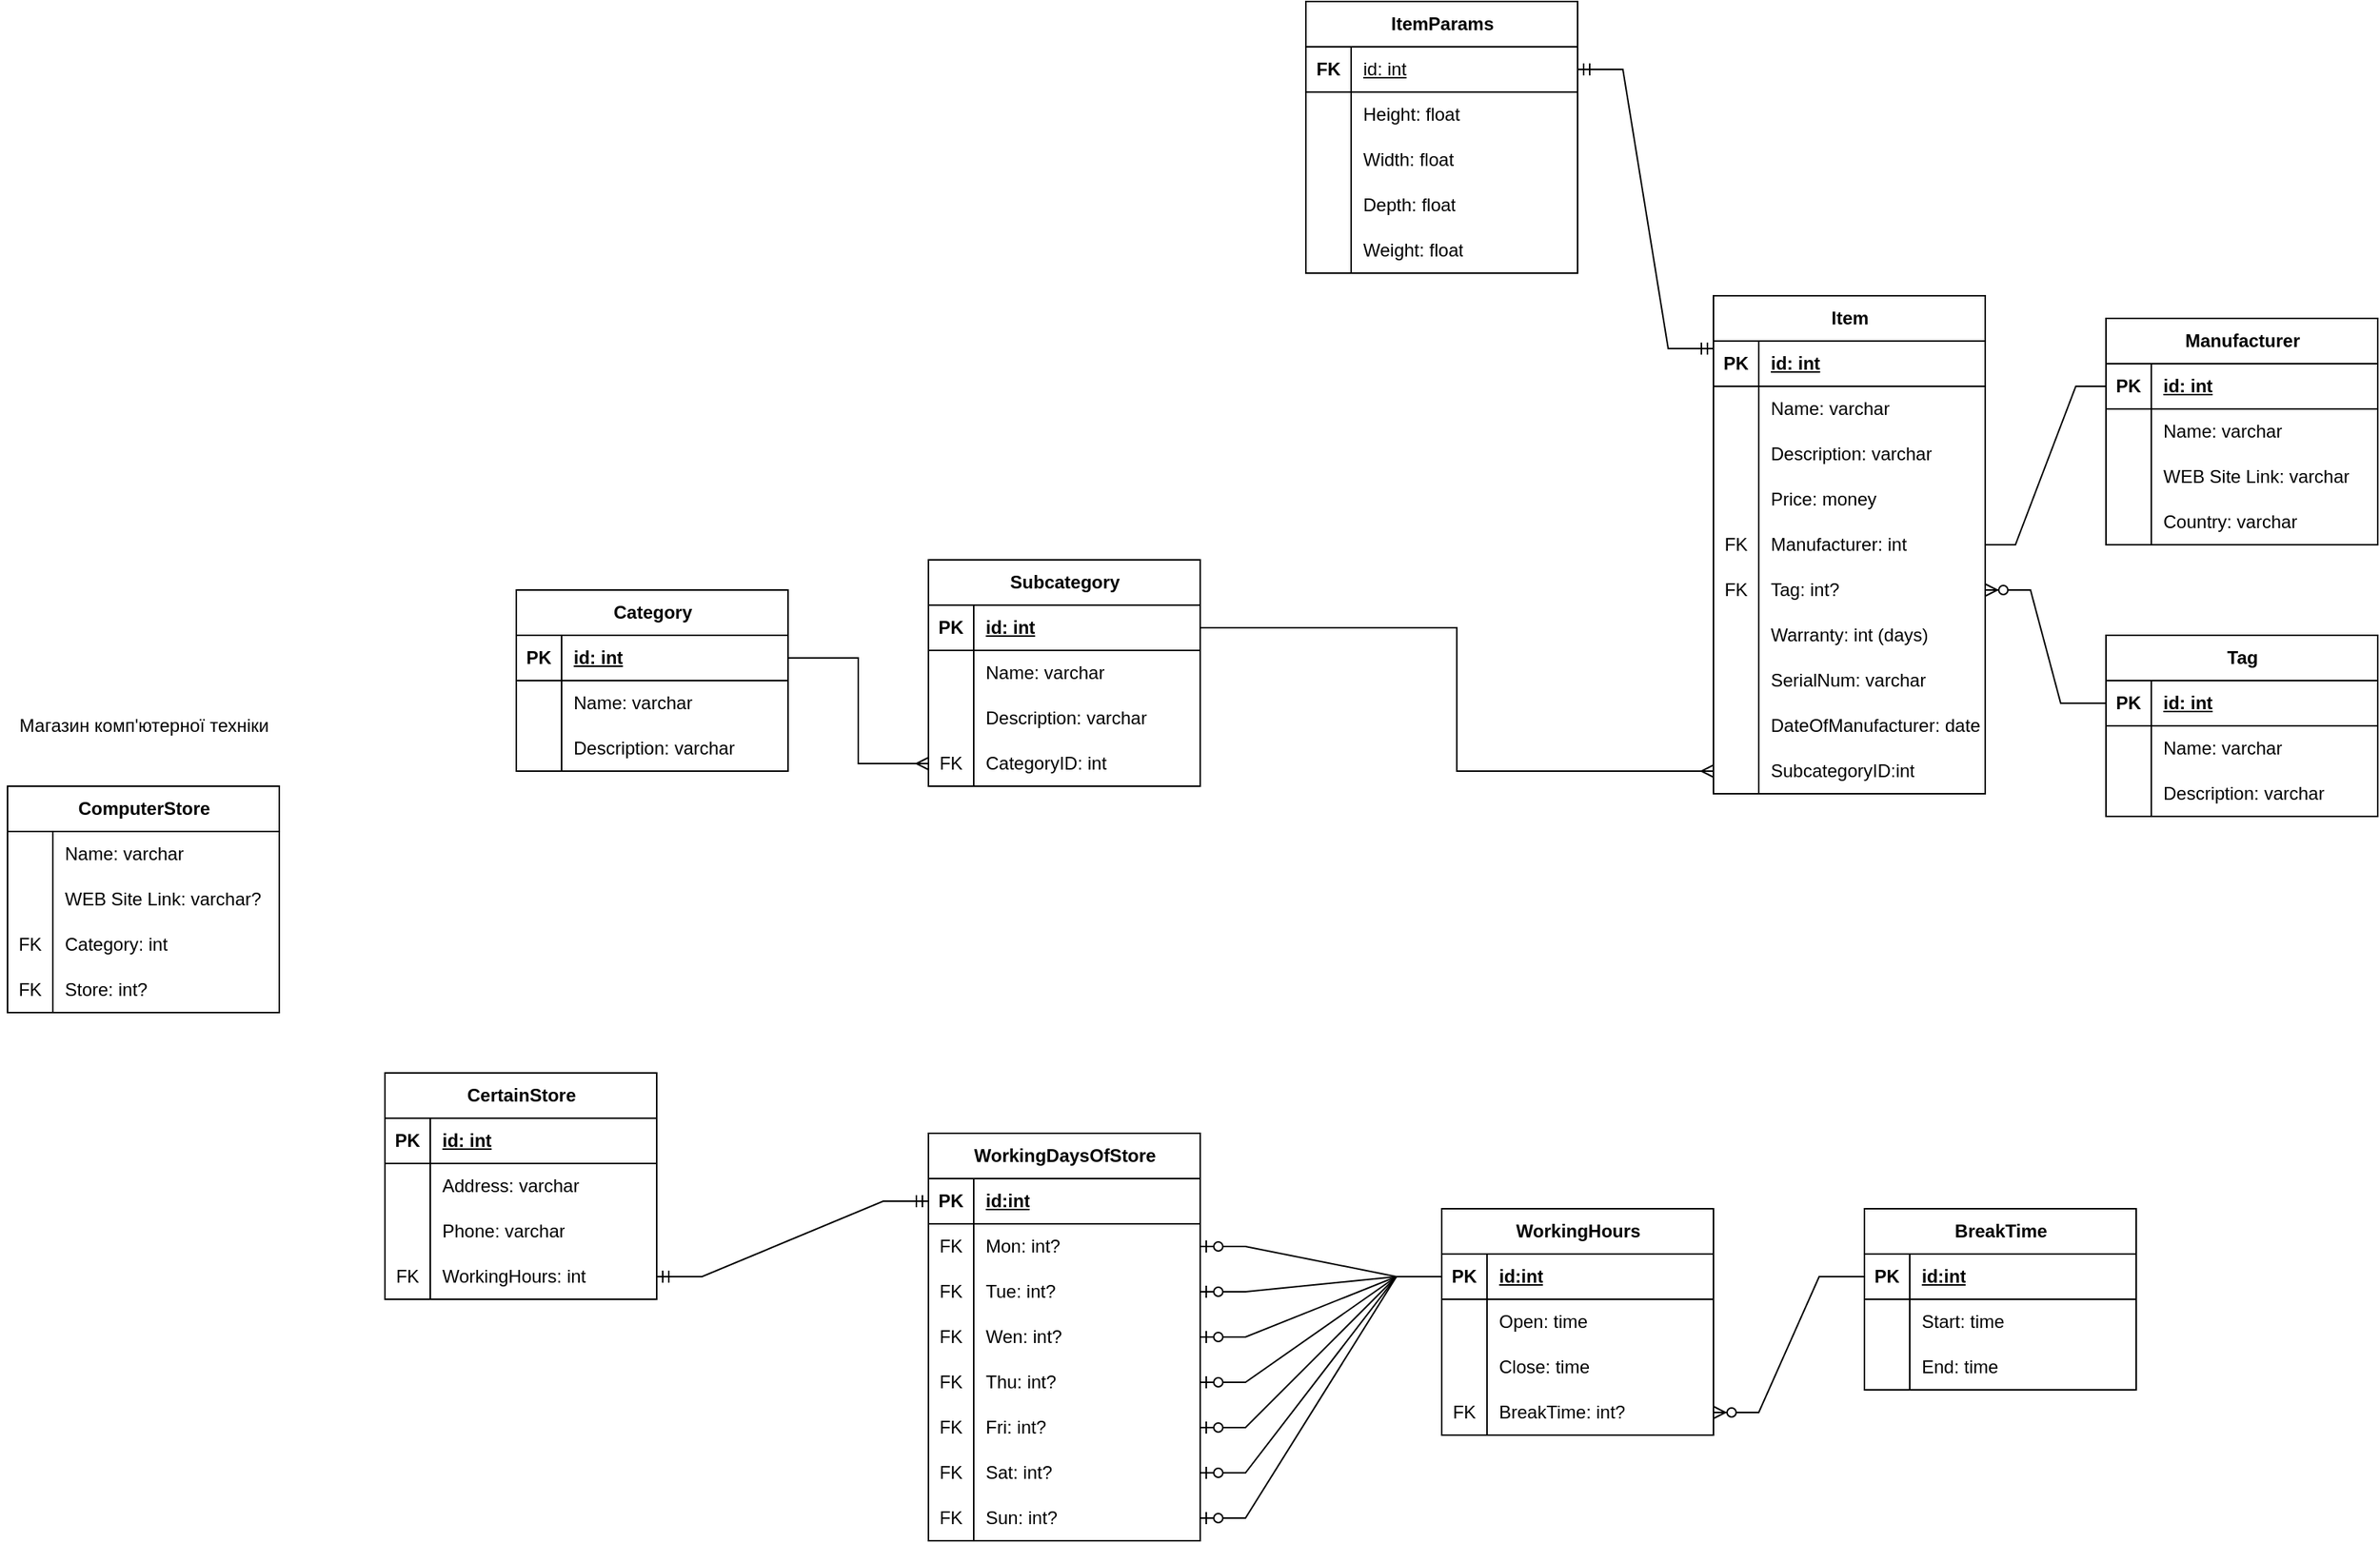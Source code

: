 <mxfile version="21.1.1" type="device">
  <diagram name="Сторінка-1" id="KNJv2P-wH8_gqVKZF1k1">
    <mxGraphModel dx="1434" dy="739" grid="1" gridSize="10" guides="1" tooltips="1" connect="1" arrows="1" fold="1" page="1" pageScale="1" pageWidth="827" pageHeight="1169" math="0" shadow="0">
      <root>
        <mxCell id="0" />
        <mxCell id="1" parent="0" />
        <mxCell id="kjBIjXpRAI9cfV8hKpLh-2" value="Tag" style="shape=table;startSize=30;container=1;collapsible=1;childLayout=tableLayout;fixedRows=1;rowLines=0;fontStyle=1;align=center;resizeLast=1;html=1;" parent="1" vertex="1">
          <mxGeometry x="1880" y="720" width="180" height="120" as="geometry" />
        </mxCell>
        <mxCell id="kjBIjXpRAI9cfV8hKpLh-3" value="" style="shape=tableRow;horizontal=0;startSize=0;swimlaneHead=0;swimlaneBody=0;fillColor=none;collapsible=0;dropTarget=0;points=[[0,0.5],[1,0.5]];portConstraint=eastwest;top=0;left=0;right=0;bottom=1;" parent="kjBIjXpRAI9cfV8hKpLh-2" vertex="1">
          <mxGeometry y="30" width="180" height="30" as="geometry" />
        </mxCell>
        <mxCell id="kjBIjXpRAI9cfV8hKpLh-4" value="PK" style="shape=partialRectangle;connectable=0;fillColor=none;top=0;left=0;bottom=0;right=0;fontStyle=1;overflow=hidden;whiteSpace=wrap;html=1;" parent="kjBIjXpRAI9cfV8hKpLh-3" vertex="1">
          <mxGeometry width="30" height="30" as="geometry">
            <mxRectangle width="30" height="30" as="alternateBounds" />
          </mxGeometry>
        </mxCell>
        <mxCell id="kjBIjXpRAI9cfV8hKpLh-5" value="id: int" style="shape=partialRectangle;connectable=0;fillColor=none;top=0;left=0;bottom=0;right=0;align=left;spacingLeft=6;fontStyle=5;overflow=hidden;whiteSpace=wrap;html=1;" parent="kjBIjXpRAI9cfV8hKpLh-3" vertex="1">
          <mxGeometry x="30" width="150" height="30" as="geometry">
            <mxRectangle width="150" height="30" as="alternateBounds" />
          </mxGeometry>
        </mxCell>
        <mxCell id="kjBIjXpRAI9cfV8hKpLh-6" value="" style="shape=tableRow;horizontal=0;startSize=0;swimlaneHead=0;swimlaneBody=0;fillColor=none;collapsible=0;dropTarget=0;points=[[0,0.5],[1,0.5]];portConstraint=eastwest;top=0;left=0;right=0;bottom=0;" parent="kjBIjXpRAI9cfV8hKpLh-2" vertex="1">
          <mxGeometry y="60" width="180" height="30" as="geometry" />
        </mxCell>
        <mxCell id="kjBIjXpRAI9cfV8hKpLh-7" value="" style="shape=partialRectangle;connectable=0;fillColor=none;top=0;left=0;bottom=0;right=0;editable=1;overflow=hidden;whiteSpace=wrap;html=1;" parent="kjBIjXpRAI9cfV8hKpLh-6" vertex="1">
          <mxGeometry width="30" height="30" as="geometry">
            <mxRectangle width="30" height="30" as="alternateBounds" />
          </mxGeometry>
        </mxCell>
        <mxCell id="kjBIjXpRAI9cfV8hKpLh-8" value="Name: varchar" style="shape=partialRectangle;connectable=0;fillColor=none;top=0;left=0;bottom=0;right=0;align=left;spacingLeft=6;overflow=hidden;whiteSpace=wrap;html=1;" parent="kjBIjXpRAI9cfV8hKpLh-6" vertex="1">
          <mxGeometry x="30" width="150" height="30" as="geometry">
            <mxRectangle width="150" height="30" as="alternateBounds" />
          </mxGeometry>
        </mxCell>
        <mxCell id="kjBIjXpRAI9cfV8hKpLh-9" value="" style="shape=tableRow;horizontal=0;startSize=0;swimlaneHead=0;swimlaneBody=0;fillColor=none;collapsible=0;dropTarget=0;points=[[0,0.5],[1,0.5]];portConstraint=eastwest;top=0;left=0;right=0;bottom=0;" parent="kjBIjXpRAI9cfV8hKpLh-2" vertex="1">
          <mxGeometry y="90" width="180" height="30" as="geometry" />
        </mxCell>
        <mxCell id="kjBIjXpRAI9cfV8hKpLh-10" value="" style="shape=partialRectangle;connectable=0;fillColor=none;top=0;left=0;bottom=0;right=0;editable=1;overflow=hidden;whiteSpace=wrap;html=1;" parent="kjBIjXpRAI9cfV8hKpLh-9" vertex="1">
          <mxGeometry width="30" height="30" as="geometry">
            <mxRectangle width="30" height="30" as="alternateBounds" />
          </mxGeometry>
        </mxCell>
        <mxCell id="kjBIjXpRAI9cfV8hKpLh-11" value="Description: varchar" style="shape=partialRectangle;connectable=0;fillColor=none;top=0;left=0;bottom=0;right=0;align=left;spacingLeft=6;overflow=hidden;whiteSpace=wrap;html=1;" parent="kjBIjXpRAI9cfV8hKpLh-9" vertex="1">
          <mxGeometry x="30" width="150" height="30" as="geometry">
            <mxRectangle width="150" height="30" as="alternateBounds" />
          </mxGeometry>
        </mxCell>
        <mxCell id="kjBIjXpRAI9cfV8hKpLh-15" value="Manufacturer" style="shape=table;startSize=30;container=1;collapsible=1;childLayout=tableLayout;fixedRows=1;rowLines=0;fontStyle=1;align=center;resizeLast=1;html=1;" parent="1" vertex="1">
          <mxGeometry x="1880" y="510" width="180" height="150" as="geometry" />
        </mxCell>
        <mxCell id="kjBIjXpRAI9cfV8hKpLh-16" value="" style="shape=tableRow;horizontal=0;startSize=0;swimlaneHead=0;swimlaneBody=0;fillColor=none;collapsible=0;dropTarget=0;points=[[0,0.5],[1,0.5]];portConstraint=eastwest;top=0;left=0;right=0;bottom=1;" parent="kjBIjXpRAI9cfV8hKpLh-15" vertex="1">
          <mxGeometry y="30" width="180" height="30" as="geometry" />
        </mxCell>
        <mxCell id="kjBIjXpRAI9cfV8hKpLh-17" value="PK" style="shape=partialRectangle;connectable=0;fillColor=none;top=0;left=0;bottom=0;right=0;fontStyle=1;overflow=hidden;whiteSpace=wrap;html=1;" parent="kjBIjXpRAI9cfV8hKpLh-16" vertex="1">
          <mxGeometry width="30" height="30" as="geometry">
            <mxRectangle width="30" height="30" as="alternateBounds" />
          </mxGeometry>
        </mxCell>
        <mxCell id="kjBIjXpRAI9cfV8hKpLh-18" value="id: int" style="shape=partialRectangle;connectable=0;fillColor=none;top=0;left=0;bottom=0;right=0;align=left;spacingLeft=6;fontStyle=5;overflow=hidden;whiteSpace=wrap;html=1;" parent="kjBIjXpRAI9cfV8hKpLh-16" vertex="1">
          <mxGeometry x="30" width="150" height="30" as="geometry">
            <mxRectangle width="150" height="30" as="alternateBounds" />
          </mxGeometry>
        </mxCell>
        <mxCell id="kjBIjXpRAI9cfV8hKpLh-19" value="" style="shape=tableRow;horizontal=0;startSize=0;swimlaneHead=0;swimlaneBody=0;fillColor=none;collapsible=0;dropTarget=0;points=[[0,0.5],[1,0.5]];portConstraint=eastwest;top=0;left=0;right=0;bottom=0;" parent="kjBIjXpRAI9cfV8hKpLh-15" vertex="1">
          <mxGeometry y="60" width="180" height="30" as="geometry" />
        </mxCell>
        <mxCell id="kjBIjXpRAI9cfV8hKpLh-20" value="" style="shape=partialRectangle;connectable=0;fillColor=none;top=0;left=0;bottom=0;right=0;editable=1;overflow=hidden;whiteSpace=wrap;html=1;" parent="kjBIjXpRAI9cfV8hKpLh-19" vertex="1">
          <mxGeometry width="30" height="30" as="geometry">
            <mxRectangle width="30" height="30" as="alternateBounds" />
          </mxGeometry>
        </mxCell>
        <mxCell id="kjBIjXpRAI9cfV8hKpLh-21" value="Name: varchar" style="shape=partialRectangle;connectable=0;fillColor=none;top=0;left=0;bottom=0;right=0;align=left;spacingLeft=6;overflow=hidden;whiteSpace=wrap;html=1;" parent="kjBIjXpRAI9cfV8hKpLh-19" vertex="1">
          <mxGeometry x="30" width="150" height="30" as="geometry">
            <mxRectangle width="150" height="30" as="alternateBounds" />
          </mxGeometry>
        </mxCell>
        <mxCell id="kjBIjXpRAI9cfV8hKpLh-22" value="" style="shape=tableRow;horizontal=0;startSize=0;swimlaneHead=0;swimlaneBody=0;fillColor=none;collapsible=0;dropTarget=0;points=[[0,0.5],[1,0.5]];portConstraint=eastwest;top=0;left=0;right=0;bottom=0;" parent="kjBIjXpRAI9cfV8hKpLh-15" vertex="1">
          <mxGeometry y="90" width="180" height="30" as="geometry" />
        </mxCell>
        <mxCell id="kjBIjXpRAI9cfV8hKpLh-23" value="" style="shape=partialRectangle;connectable=0;fillColor=none;top=0;left=0;bottom=0;right=0;editable=1;overflow=hidden;whiteSpace=wrap;html=1;" parent="kjBIjXpRAI9cfV8hKpLh-22" vertex="1">
          <mxGeometry width="30" height="30" as="geometry">
            <mxRectangle width="30" height="30" as="alternateBounds" />
          </mxGeometry>
        </mxCell>
        <mxCell id="kjBIjXpRAI9cfV8hKpLh-24" value="WEB Site Link: varchar" style="shape=partialRectangle;connectable=0;fillColor=none;top=0;left=0;bottom=0;right=0;align=left;spacingLeft=6;overflow=hidden;whiteSpace=wrap;html=1;" parent="kjBIjXpRAI9cfV8hKpLh-22" vertex="1">
          <mxGeometry x="30" width="150" height="30" as="geometry">
            <mxRectangle width="150" height="30" as="alternateBounds" />
          </mxGeometry>
        </mxCell>
        <mxCell id="kjBIjXpRAI9cfV8hKpLh-25" value="" style="shape=tableRow;horizontal=0;startSize=0;swimlaneHead=0;swimlaneBody=0;fillColor=none;collapsible=0;dropTarget=0;points=[[0,0.5],[1,0.5]];portConstraint=eastwest;top=0;left=0;right=0;bottom=0;" parent="kjBIjXpRAI9cfV8hKpLh-15" vertex="1">
          <mxGeometry y="120" width="180" height="30" as="geometry" />
        </mxCell>
        <mxCell id="kjBIjXpRAI9cfV8hKpLh-26" value="" style="shape=partialRectangle;connectable=0;fillColor=none;top=0;left=0;bottom=0;right=0;editable=1;overflow=hidden;whiteSpace=wrap;html=1;" parent="kjBIjXpRAI9cfV8hKpLh-25" vertex="1">
          <mxGeometry width="30" height="30" as="geometry">
            <mxRectangle width="30" height="30" as="alternateBounds" />
          </mxGeometry>
        </mxCell>
        <mxCell id="kjBIjXpRAI9cfV8hKpLh-27" value="Country: varchar" style="shape=partialRectangle;connectable=0;fillColor=none;top=0;left=0;bottom=0;right=0;align=left;spacingLeft=6;overflow=hidden;whiteSpace=wrap;html=1;" parent="kjBIjXpRAI9cfV8hKpLh-25" vertex="1">
          <mxGeometry x="30" width="150" height="30" as="geometry">
            <mxRectangle width="150" height="30" as="alternateBounds" />
          </mxGeometry>
        </mxCell>
        <mxCell id="kjBIjXpRAI9cfV8hKpLh-28" value="Item" style="shape=table;startSize=30;container=1;collapsible=1;childLayout=tableLayout;fixedRows=1;rowLines=0;fontStyle=1;align=center;resizeLast=1;html=1;" parent="1" vertex="1">
          <mxGeometry x="1620" y="495" width="180" height="330" as="geometry" />
        </mxCell>
        <mxCell id="kjBIjXpRAI9cfV8hKpLh-29" value="" style="shape=tableRow;horizontal=0;startSize=0;swimlaneHead=0;swimlaneBody=0;fillColor=none;collapsible=0;dropTarget=0;points=[[0,0.5],[1,0.5]];portConstraint=eastwest;top=0;left=0;right=0;bottom=1;" parent="kjBIjXpRAI9cfV8hKpLh-28" vertex="1">
          <mxGeometry y="30" width="180" height="30" as="geometry" />
        </mxCell>
        <mxCell id="kjBIjXpRAI9cfV8hKpLh-30" value="PK" style="shape=partialRectangle;connectable=0;fillColor=none;top=0;left=0;bottom=0;right=0;fontStyle=1;overflow=hidden;whiteSpace=wrap;html=1;" parent="kjBIjXpRAI9cfV8hKpLh-29" vertex="1">
          <mxGeometry width="30" height="30" as="geometry">
            <mxRectangle width="30" height="30" as="alternateBounds" />
          </mxGeometry>
        </mxCell>
        <mxCell id="kjBIjXpRAI9cfV8hKpLh-31" value="id: int" style="shape=partialRectangle;connectable=0;fillColor=none;top=0;left=0;bottom=0;right=0;align=left;spacingLeft=6;fontStyle=5;overflow=hidden;whiteSpace=wrap;html=1;" parent="kjBIjXpRAI9cfV8hKpLh-29" vertex="1">
          <mxGeometry x="30" width="150" height="30" as="geometry">
            <mxRectangle width="150" height="30" as="alternateBounds" />
          </mxGeometry>
        </mxCell>
        <mxCell id="kjBIjXpRAI9cfV8hKpLh-32" value="" style="shape=tableRow;horizontal=0;startSize=0;swimlaneHead=0;swimlaneBody=0;fillColor=none;collapsible=0;dropTarget=0;points=[[0,0.5],[1,0.5]];portConstraint=eastwest;top=0;left=0;right=0;bottom=0;" parent="kjBIjXpRAI9cfV8hKpLh-28" vertex="1">
          <mxGeometry y="60" width="180" height="30" as="geometry" />
        </mxCell>
        <mxCell id="kjBIjXpRAI9cfV8hKpLh-33" value="" style="shape=partialRectangle;connectable=0;fillColor=none;top=0;left=0;bottom=0;right=0;editable=1;overflow=hidden;whiteSpace=wrap;html=1;" parent="kjBIjXpRAI9cfV8hKpLh-32" vertex="1">
          <mxGeometry width="30" height="30" as="geometry">
            <mxRectangle width="30" height="30" as="alternateBounds" />
          </mxGeometry>
        </mxCell>
        <mxCell id="kjBIjXpRAI9cfV8hKpLh-34" value="Name: varchar" style="shape=partialRectangle;connectable=0;fillColor=none;top=0;left=0;bottom=0;right=0;align=left;spacingLeft=6;overflow=hidden;whiteSpace=wrap;html=1;" parent="kjBIjXpRAI9cfV8hKpLh-32" vertex="1">
          <mxGeometry x="30" width="150" height="30" as="geometry">
            <mxRectangle width="150" height="30" as="alternateBounds" />
          </mxGeometry>
        </mxCell>
        <mxCell id="kjBIjXpRAI9cfV8hKpLh-35" value="" style="shape=tableRow;horizontal=0;startSize=0;swimlaneHead=0;swimlaneBody=0;fillColor=none;collapsible=0;dropTarget=0;points=[[0,0.5],[1,0.5]];portConstraint=eastwest;top=0;left=0;right=0;bottom=0;" parent="kjBIjXpRAI9cfV8hKpLh-28" vertex="1">
          <mxGeometry y="90" width="180" height="30" as="geometry" />
        </mxCell>
        <mxCell id="kjBIjXpRAI9cfV8hKpLh-36" value="" style="shape=partialRectangle;connectable=0;fillColor=none;top=0;left=0;bottom=0;right=0;editable=1;overflow=hidden;whiteSpace=wrap;html=1;" parent="kjBIjXpRAI9cfV8hKpLh-35" vertex="1">
          <mxGeometry width="30" height="30" as="geometry">
            <mxRectangle width="30" height="30" as="alternateBounds" />
          </mxGeometry>
        </mxCell>
        <mxCell id="kjBIjXpRAI9cfV8hKpLh-37" value="Description: varchar" style="shape=partialRectangle;connectable=0;fillColor=none;top=0;left=0;bottom=0;right=0;align=left;spacingLeft=6;overflow=hidden;whiteSpace=wrap;html=1;" parent="kjBIjXpRAI9cfV8hKpLh-35" vertex="1">
          <mxGeometry x="30" width="150" height="30" as="geometry">
            <mxRectangle width="150" height="30" as="alternateBounds" />
          </mxGeometry>
        </mxCell>
        <mxCell id="kjBIjXpRAI9cfV8hKpLh-38" value="" style="shape=tableRow;horizontal=0;startSize=0;swimlaneHead=0;swimlaneBody=0;fillColor=none;collapsible=0;dropTarget=0;points=[[0,0.5],[1,0.5]];portConstraint=eastwest;top=0;left=0;right=0;bottom=0;" parent="kjBIjXpRAI9cfV8hKpLh-28" vertex="1">
          <mxGeometry y="120" width="180" height="30" as="geometry" />
        </mxCell>
        <mxCell id="kjBIjXpRAI9cfV8hKpLh-39" value="" style="shape=partialRectangle;connectable=0;fillColor=none;top=0;left=0;bottom=0;right=0;editable=1;overflow=hidden;whiteSpace=wrap;html=1;" parent="kjBIjXpRAI9cfV8hKpLh-38" vertex="1">
          <mxGeometry width="30" height="30" as="geometry">
            <mxRectangle width="30" height="30" as="alternateBounds" />
          </mxGeometry>
        </mxCell>
        <mxCell id="kjBIjXpRAI9cfV8hKpLh-40" value="Price: money" style="shape=partialRectangle;connectable=0;fillColor=none;top=0;left=0;bottom=0;right=0;align=left;spacingLeft=6;overflow=hidden;whiteSpace=wrap;html=1;" parent="kjBIjXpRAI9cfV8hKpLh-38" vertex="1">
          <mxGeometry x="30" width="150" height="30" as="geometry">
            <mxRectangle width="150" height="30" as="alternateBounds" />
          </mxGeometry>
        </mxCell>
        <mxCell id="kjBIjXpRAI9cfV8hKpLh-47" value="" style="shape=tableRow;horizontal=0;startSize=0;swimlaneHead=0;swimlaneBody=0;fillColor=none;collapsible=0;dropTarget=0;points=[[0,0.5],[1,0.5]];portConstraint=eastwest;top=0;left=0;right=0;bottom=0;" parent="kjBIjXpRAI9cfV8hKpLh-28" vertex="1">
          <mxGeometry y="150" width="180" height="30" as="geometry" />
        </mxCell>
        <mxCell id="kjBIjXpRAI9cfV8hKpLh-48" value="FK" style="shape=partialRectangle;connectable=0;fillColor=none;top=0;left=0;bottom=0;right=0;editable=1;overflow=hidden;whiteSpace=wrap;html=1;" parent="kjBIjXpRAI9cfV8hKpLh-47" vertex="1">
          <mxGeometry width="30" height="30" as="geometry">
            <mxRectangle width="30" height="30" as="alternateBounds" />
          </mxGeometry>
        </mxCell>
        <mxCell id="kjBIjXpRAI9cfV8hKpLh-49" value="Manufacturer: int" style="shape=partialRectangle;connectable=0;fillColor=none;top=0;left=0;bottom=0;right=0;align=left;spacingLeft=6;overflow=hidden;whiteSpace=wrap;html=1;" parent="kjBIjXpRAI9cfV8hKpLh-47" vertex="1">
          <mxGeometry x="30" width="150" height="30" as="geometry">
            <mxRectangle width="150" height="30" as="alternateBounds" />
          </mxGeometry>
        </mxCell>
        <mxCell id="kjBIjXpRAI9cfV8hKpLh-53" value="" style="shape=tableRow;horizontal=0;startSize=0;swimlaneHead=0;swimlaneBody=0;fillColor=none;collapsible=0;dropTarget=0;points=[[0,0.5],[1,0.5]];portConstraint=eastwest;top=0;left=0;right=0;bottom=0;" parent="kjBIjXpRAI9cfV8hKpLh-28" vertex="1">
          <mxGeometry y="180" width="180" height="30" as="geometry" />
        </mxCell>
        <mxCell id="kjBIjXpRAI9cfV8hKpLh-54" value="FK" style="shape=partialRectangle;connectable=0;fillColor=none;top=0;left=0;bottom=0;right=0;editable=1;overflow=hidden;whiteSpace=wrap;html=1;" parent="kjBIjXpRAI9cfV8hKpLh-53" vertex="1">
          <mxGeometry width="30" height="30" as="geometry">
            <mxRectangle width="30" height="30" as="alternateBounds" />
          </mxGeometry>
        </mxCell>
        <mxCell id="kjBIjXpRAI9cfV8hKpLh-55" value="Tag: int?" style="shape=partialRectangle;connectable=0;fillColor=none;top=0;left=0;bottom=0;right=0;align=left;spacingLeft=6;overflow=hidden;whiteSpace=wrap;html=1;" parent="kjBIjXpRAI9cfV8hKpLh-53" vertex="1">
          <mxGeometry x="30" width="150" height="30" as="geometry">
            <mxRectangle width="150" height="30" as="alternateBounds" />
          </mxGeometry>
        </mxCell>
        <mxCell id="kjBIjXpRAI9cfV8hKpLh-56" value="" style="shape=tableRow;horizontal=0;startSize=0;swimlaneHead=0;swimlaneBody=0;fillColor=none;collapsible=0;dropTarget=0;points=[[0,0.5],[1,0.5]];portConstraint=eastwest;top=0;left=0;right=0;bottom=0;" parent="kjBIjXpRAI9cfV8hKpLh-28" vertex="1">
          <mxGeometry y="210" width="180" height="30" as="geometry" />
        </mxCell>
        <mxCell id="kjBIjXpRAI9cfV8hKpLh-57" value="" style="shape=partialRectangle;connectable=0;fillColor=none;top=0;left=0;bottom=0;right=0;editable=1;overflow=hidden;whiteSpace=wrap;html=1;" parent="kjBIjXpRAI9cfV8hKpLh-56" vertex="1">
          <mxGeometry width="30" height="30" as="geometry">
            <mxRectangle width="30" height="30" as="alternateBounds" />
          </mxGeometry>
        </mxCell>
        <mxCell id="kjBIjXpRAI9cfV8hKpLh-58" value="Warranty: int (days)" style="shape=partialRectangle;connectable=0;fillColor=none;top=0;left=0;bottom=0;right=0;align=left;spacingLeft=6;overflow=hidden;whiteSpace=wrap;html=1;" parent="kjBIjXpRAI9cfV8hKpLh-56" vertex="1">
          <mxGeometry x="30" width="150" height="30" as="geometry">
            <mxRectangle width="150" height="30" as="alternateBounds" />
          </mxGeometry>
        </mxCell>
        <mxCell id="kjBIjXpRAI9cfV8hKpLh-59" value="" style="shape=tableRow;horizontal=0;startSize=0;swimlaneHead=0;swimlaneBody=0;fillColor=none;collapsible=0;dropTarget=0;points=[[0,0.5],[1,0.5]];portConstraint=eastwest;top=0;left=0;right=0;bottom=0;" parent="kjBIjXpRAI9cfV8hKpLh-28" vertex="1">
          <mxGeometry y="240" width="180" height="30" as="geometry" />
        </mxCell>
        <mxCell id="kjBIjXpRAI9cfV8hKpLh-60" value="" style="shape=partialRectangle;connectable=0;fillColor=none;top=0;left=0;bottom=0;right=0;editable=1;overflow=hidden;whiteSpace=wrap;html=1;" parent="kjBIjXpRAI9cfV8hKpLh-59" vertex="1">
          <mxGeometry width="30" height="30" as="geometry">
            <mxRectangle width="30" height="30" as="alternateBounds" />
          </mxGeometry>
        </mxCell>
        <mxCell id="kjBIjXpRAI9cfV8hKpLh-61" value="SerialNum: varchar" style="shape=partialRectangle;connectable=0;fillColor=none;top=0;left=0;bottom=0;right=0;align=left;spacingLeft=6;overflow=hidden;whiteSpace=wrap;html=1;" parent="kjBIjXpRAI9cfV8hKpLh-59" vertex="1">
          <mxGeometry x="30" width="150" height="30" as="geometry">
            <mxRectangle width="150" height="30" as="alternateBounds" />
          </mxGeometry>
        </mxCell>
        <mxCell id="kjBIjXpRAI9cfV8hKpLh-62" value="" style="shape=tableRow;horizontal=0;startSize=0;swimlaneHead=0;swimlaneBody=0;fillColor=none;collapsible=0;dropTarget=0;points=[[0,0.5],[1,0.5]];portConstraint=eastwest;top=0;left=0;right=0;bottom=0;" parent="kjBIjXpRAI9cfV8hKpLh-28" vertex="1">
          <mxGeometry y="270" width="180" height="30" as="geometry" />
        </mxCell>
        <mxCell id="kjBIjXpRAI9cfV8hKpLh-63" value="" style="shape=partialRectangle;connectable=0;fillColor=none;top=0;left=0;bottom=0;right=0;editable=1;overflow=hidden;whiteSpace=wrap;html=1;" parent="kjBIjXpRAI9cfV8hKpLh-62" vertex="1">
          <mxGeometry width="30" height="30" as="geometry">
            <mxRectangle width="30" height="30" as="alternateBounds" />
          </mxGeometry>
        </mxCell>
        <mxCell id="kjBIjXpRAI9cfV8hKpLh-64" value="DateOfManufacturer: date" style="shape=partialRectangle;connectable=0;fillColor=none;top=0;left=0;bottom=0;right=0;align=left;spacingLeft=6;overflow=hidden;whiteSpace=wrap;html=1;" parent="kjBIjXpRAI9cfV8hKpLh-62" vertex="1">
          <mxGeometry x="30" width="150" height="30" as="geometry">
            <mxRectangle width="150" height="30" as="alternateBounds" />
          </mxGeometry>
        </mxCell>
        <mxCell id="5bF1P5pyTOgjxRFqOIpG-7" value="" style="shape=tableRow;horizontal=0;startSize=0;swimlaneHead=0;swimlaneBody=0;fillColor=none;collapsible=0;dropTarget=0;points=[[0,0.5],[1,0.5]];portConstraint=eastwest;top=0;left=0;right=0;bottom=0;" vertex="1" parent="kjBIjXpRAI9cfV8hKpLh-28">
          <mxGeometry y="300" width="180" height="30" as="geometry" />
        </mxCell>
        <mxCell id="5bF1P5pyTOgjxRFqOIpG-8" value="" style="shape=partialRectangle;connectable=0;fillColor=none;top=0;left=0;bottom=0;right=0;editable=1;overflow=hidden;whiteSpace=wrap;html=1;" vertex="1" parent="5bF1P5pyTOgjxRFqOIpG-7">
          <mxGeometry width="30" height="30" as="geometry">
            <mxRectangle width="30" height="30" as="alternateBounds" />
          </mxGeometry>
        </mxCell>
        <mxCell id="5bF1P5pyTOgjxRFqOIpG-9" value="SubcategoryID:int" style="shape=partialRectangle;connectable=0;fillColor=none;top=0;left=0;bottom=0;right=0;align=left;spacingLeft=6;overflow=hidden;whiteSpace=wrap;html=1;" vertex="1" parent="5bF1P5pyTOgjxRFqOIpG-7">
          <mxGeometry x="30" width="150" height="30" as="geometry">
            <mxRectangle width="150" height="30" as="alternateBounds" />
          </mxGeometry>
        </mxCell>
        <mxCell id="kjBIjXpRAI9cfV8hKpLh-65" value="ItemParams" style="shape=table;startSize=30;container=1;collapsible=1;childLayout=tableLayout;fixedRows=1;rowLines=0;fontStyle=1;align=center;resizeLast=1;html=1;" parent="1" vertex="1">
          <mxGeometry x="1350" y="300" width="180" height="180" as="geometry" />
        </mxCell>
        <mxCell id="kjBIjXpRAI9cfV8hKpLh-66" value="" style="shape=tableRow;horizontal=0;startSize=0;swimlaneHead=0;swimlaneBody=0;fillColor=none;collapsible=0;dropTarget=0;points=[[0,0.5],[1,0.5]];portConstraint=eastwest;top=0;left=0;right=0;bottom=1;" parent="kjBIjXpRAI9cfV8hKpLh-65" vertex="1">
          <mxGeometry y="30" width="180" height="30" as="geometry" />
        </mxCell>
        <mxCell id="kjBIjXpRAI9cfV8hKpLh-67" value="FK" style="shape=partialRectangle;connectable=0;fillColor=none;top=0;left=0;bottom=0;right=0;fontStyle=1;overflow=hidden;whiteSpace=wrap;html=1;" parent="kjBIjXpRAI9cfV8hKpLh-66" vertex="1">
          <mxGeometry width="30" height="30" as="geometry">
            <mxRectangle width="30" height="30" as="alternateBounds" />
          </mxGeometry>
        </mxCell>
        <mxCell id="kjBIjXpRAI9cfV8hKpLh-68" value="&lt;span style=&quot;font-weight: normal;&quot;&gt;id: int&lt;/span&gt;" style="shape=partialRectangle;connectable=0;fillColor=none;top=0;left=0;bottom=0;right=0;align=left;spacingLeft=6;fontStyle=5;overflow=hidden;whiteSpace=wrap;html=1;strokeColor=default;" parent="kjBIjXpRAI9cfV8hKpLh-66" vertex="1">
          <mxGeometry x="30" width="150" height="30" as="geometry">
            <mxRectangle width="150" height="30" as="alternateBounds" />
          </mxGeometry>
        </mxCell>
        <mxCell id="kjBIjXpRAI9cfV8hKpLh-69" value="" style="shape=tableRow;horizontal=0;startSize=0;swimlaneHead=0;swimlaneBody=0;fillColor=none;collapsible=0;dropTarget=0;points=[[0,0.5],[1,0.5]];portConstraint=eastwest;top=0;left=0;right=0;bottom=0;" parent="kjBIjXpRAI9cfV8hKpLh-65" vertex="1">
          <mxGeometry y="60" width="180" height="30" as="geometry" />
        </mxCell>
        <mxCell id="kjBIjXpRAI9cfV8hKpLh-70" value="" style="shape=partialRectangle;connectable=0;fillColor=none;top=0;left=0;bottom=0;right=0;editable=1;overflow=hidden;whiteSpace=wrap;html=1;" parent="kjBIjXpRAI9cfV8hKpLh-69" vertex="1">
          <mxGeometry width="30" height="30" as="geometry">
            <mxRectangle width="30" height="30" as="alternateBounds" />
          </mxGeometry>
        </mxCell>
        <mxCell id="kjBIjXpRAI9cfV8hKpLh-71" value="Height: float" style="shape=partialRectangle;connectable=0;fillColor=none;top=0;left=0;bottom=0;right=0;align=left;spacingLeft=6;overflow=hidden;whiteSpace=wrap;html=1;" parent="kjBIjXpRAI9cfV8hKpLh-69" vertex="1">
          <mxGeometry x="30" width="150" height="30" as="geometry">
            <mxRectangle width="150" height="30" as="alternateBounds" />
          </mxGeometry>
        </mxCell>
        <mxCell id="kjBIjXpRAI9cfV8hKpLh-72" value="" style="shape=tableRow;horizontal=0;startSize=0;swimlaneHead=0;swimlaneBody=0;fillColor=none;collapsible=0;dropTarget=0;points=[[0,0.5],[1,0.5]];portConstraint=eastwest;top=0;left=0;right=0;bottom=0;" parent="kjBIjXpRAI9cfV8hKpLh-65" vertex="1">
          <mxGeometry y="90" width="180" height="30" as="geometry" />
        </mxCell>
        <mxCell id="kjBIjXpRAI9cfV8hKpLh-73" value="" style="shape=partialRectangle;connectable=0;fillColor=none;top=0;left=0;bottom=0;right=0;editable=1;overflow=hidden;whiteSpace=wrap;html=1;" parent="kjBIjXpRAI9cfV8hKpLh-72" vertex="1">
          <mxGeometry width="30" height="30" as="geometry">
            <mxRectangle width="30" height="30" as="alternateBounds" />
          </mxGeometry>
        </mxCell>
        <mxCell id="kjBIjXpRAI9cfV8hKpLh-74" value="Width: float" style="shape=partialRectangle;connectable=0;fillColor=none;top=0;left=0;bottom=0;right=0;align=left;spacingLeft=6;overflow=hidden;whiteSpace=wrap;html=1;" parent="kjBIjXpRAI9cfV8hKpLh-72" vertex="1">
          <mxGeometry x="30" width="150" height="30" as="geometry">
            <mxRectangle width="150" height="30" as="alternateBounds" />
          </mxGeometry>
        </mxCell>
        <mxCell id="kjBIjXpRAI9cfV8hKpLh-75" value="" style="shape=tableRow;horizontal=0;startSize=0;swimlaneHead=0;swimlaneBody=0;fillColor=none;collapsible=0;dropTarget=0;points=[[0,0.5],[1,0.5]];portConstraint=eastwest;top=0;left=0;right=0;bottom=0;" parent="kjBIjXpRAI9cfV8hKpLh-65" vertex="1">
          <mxGeometry y="120" width="180" height="30" as="geometry" />
        </mxCell>
        <mxCell id="kjBIjXpRAI9cfV8hKpLh-76" value="" style="shape=partialRectangle;connectable=0;fillColor=none;top=0;left=0;bottom=0;right=0;editable=1;overflow=hidden;whiteSpace=wrap;html=1;" parent="kjBIjXpRAI9cfV8hKpLh-75" vertex="1">
          <mxGeometry width="30" height="30" as="geometry">
            <mxRectangle width="30" height="30" as="alternateBounds" />
          </mxGeometry>
        </mxCell>
        <mxCell id="kjBIjXpRAI9cfV8hKpLh-77" value="Depth: float" style="shape=partialRectangle;connectable=0;fillColor=none;top=0;left=0;bottom=0;right=0;align=left;spacingLeft=6;overflow=hidden;whiteSpace=wrap;html=1;" parent="kjBIjXpRAI9cfV8hKpLh-75" vertex="1">
          <mxGeometry x="30" width="150" height="30" as="geometry">
            <mxRectangle width="150" height="30" as="alternateBounds" />
          </mxGeometry>
        </mxCell>
        <mxCell id="kjBIjXpRAI9cfV8hKpLh-78" value="" style="shape=tableRow;horizontal=0;startSize=0;swimlaneHead=0;swimlaneBody=0;fillColor=none;collapsible=0;dropTarget=0;points=[[0,0.5],[1,0.5]];portConstraint=eastwest;top=0;left=0;right=0;bottom=0;" parent="kjBIjXpRAI9cfV8hKpLh-65" vertex="1">
          <mxGeometry y="150" width="180" height="30" as="geometry" />
        </mxCell>
        <mxCell id="kjBIjXpRAI9cfV8hKpLh-79" value="" style="shape=partialRectangle;connectable=0;fillColor=none;top=0;left=0;bottom=0;right=0;editable=1;overflow=hidden;whiteSpace=wrap;html=1;" parent="kjBIjXpRAI9cfV8hKpLh-78" vertex="1">
          <mxGeometry width="30" height="30" as="geometry">
            <mxRectangle width="30" height="30" as="alternateBounds" />
          </mxGeometry>
        </mxCell>
        <mxCell id="kjBIjXpRAI9cfV8hKpLh-80" value="Weight: float" style="shape=partialRectangle;connectable=0;fillColor=none;top=0;left=0;bottom=0;right=0;align=left;spacingLeft=6;overflow=hidden;whiteSpace=wrap;html=1;" parent="kjBIjXpRAI9cfV8hKpLh-78" vertex="1">
          <mxGeometry x="30" width="150" height="30" as="geometry">
            <mxRectangle width="150" height="30" as="alternateBounds" />
          </mxGeometry>
        </mxCell>
        <mxCell id="kjBIjXpRAI9cfV8hKpLh-82" value="Category" style="shape=table;startSize=30;container=1;collapsible=1;childLayout=tableLayout;fixedRows=1;rowLines=0;fontStyle=1;align=center;resizeLast=1;html=1;" parent="1" vertex="1">
          <mxGeometry x="827" y="690" width="180" height="120" as="geometry" />
        </mxCell>
        <mxCell id="kjBIjXpRAI9cfV8hKpLh-83" value="" style="shape=tableRow;horizontal=0;startSize=0;swimlaneHead=0;swimlaneBody=0;fillColor=none;collapsible=0;dropTarget=0;points=[[0,0.5],[1,0.5]];portConstraint=eastwest;top=0;left=0;right=0;bottom=1;strokeColor=default;" parent="kjBIjXpRAI9cfV8hKpLh-82" vertex="1">
          <mxGeometry y="30" width="180" height="30" as="geometry" />
        </mxCell>
        <mxCell id="kjBIjXpRAI9cfV8hKpLh-84" value="PK" style="shape=partialRectangle;connectable=0;fillColor=none;top=0;left=0;bottom=0;right=0;fontStyle=1;overflow=hidden;whiteSpace=wrap;html=1;" parent="kjBIjXpRAI9cfV8hKpLh-83" vertex="1">
          <mxGeometry width="30" height="30" as="geometry">
            <mxRectangle width="30" height="30" as="alternateBounds" />
          </mxGeometry>
        </mxCell>
        <mxCell id="kjBIjXpRAI9cfV8hKpLh-85" value="id: int" style="shape=partialRectangle;connectable=0;fillColor=none;top=0;left=0;bottom=0;right=0;align=left;spacingLeft=6;fontStyle=5;overflow=hidden;whiteSpace=wrap;html=1;" parent="kjBIjXpRAI9cfV8hKpLh-83" vertex="1">
          <mxGeometry x="30" width="150" height="30" as="geometry">
            <mxRectangle width="150" height="30" as="alternateBounds" />
          </mxGeometry>
        </mxCell>
        <mxCell id="kjBIjXpRAI9cfV8hKpLh-86" value="" style="shape=tableRow;horizontal=0;startSize=0;swimlaneHead=0;swimlaneBody=0;fillColor=none;collapsible=0;dropTarget=0;points=[[0,0.5],[1,0.5]];portConstraint=eastwest;top=0;left=0;right=0;bottom=0;" parent="kjBIjXpRAI9cfV8hKpLh-82" vertex="1">
          <mxGeometry y="60" width="180" height="30" as="geometry" />
        </mxCell>
        <mxCell id="kjBIjXpRAI9cfV8hKpLh-87" value="" style="shape=partialRectangle;connectable=0;fillColor=none;top=0;left=0;bottom=0;right=0;editable=1;overflow=hidden;whiteSpace=wrap;html=1;" parent="kjBIjXpRAI9cfV8hKpLh-86" vertex="1">
          <mxGeometry width="30" height="30" as="geometry">
            <mxRectangle width="30" height="30" as="alternateBounds" />
          </mxGeometry>
        </mxCell>
        <mxCell id="kjBIjXpRAI9cfV8hKpLh-88" value="Name: varchar" style="shape=partialRectangle;connectable=0;fillColor=none;top=0;left=0;bottom=0;right=0;align=left;spacingLeft=6;overflow=hidden;whiteSpace=wrap;html=1;" parent="kjBIjXpRAI9cfV8hKpLh-86" vertex="1">
          <mxGeometry x="30" width="150" height="30" as="geometry">
            <mxRectangle width="150" height="30" as="alternateBounds" />
          </mxGeometry>
        </mxCell>
        <mxCell id="kjBIjXpRAI9cfV8hKpLh-89" value="" style="shape=tableRow;horizontal=0;startSize=0;swimlaneHead=0;swimlaneBody=0;fillColor=none;collapsible=0;dropTarget=0;points=[[0,0.5],[1,0.5]];portConstraint=eastwest;top=0;left=0;right=0;bottom=0;" parent="kjBIjXpRAI9cfV8hKpLh-82" vertex="1">
          <mxGeometry y="90" width="180" height="30" as="geometry" />
        </mxCell>
        <mxCell id="kjBIjXpRAI9cfV8hKpLh-90" value="" style="shape=partialRectangle;connectable=0;fillColor=none;top=0;left=0;bottom=0;right=0;editable=1;overflow=hidden;whiteSpace=wrap;html=1;" parent="kjBIjXpRAI9cfV8hKpLh-89" vertex="1">
          <mxGeometry width="30" height="30" as="geometry">
            <mxRectangle width="30" height="30" as="alternateBounds" />
          </mxGeometry>
        </mxCell>
        <mxCell id="kjBIjXpRAI9cfV8hKpLh-91" value="Description: varchar" style="shape=partialRectangle;connectable=0;fillColor=none;top=0;left=0;bottom=0;right=0;align=left;spacingLeft=6;overflow=hidden;whiteSpace=wrap;html=1;" parent="kjBIjXpRAI9cfV8hKpLh-89" vertex="1">
          <mxGeometry x="30" width="150" height="30" as="geometry">
            <mxRectangle width="150" height="30" as="alternateBounds" />
          </mxGeometry>
        </mxCell>
        <mxCell id="kjBIjXpRAI9cfV8hKpLh-99" value="Subcategory" style="shape=table;startSize=30;container=1;collapsible=1;childLayout=tableLayout;fixedRows=1;rowLines=0;fontStyle=1;align=center;resizeLast=1;html=1;" parent="1" vertex="1">
          <mxGeometry x="1100" y="670" width="180" height="150" as="geometry" />
        </mxCell>
        <mxCell id="kjBIjXpRAI9cfV8hKpLh-100" value="" style="shape=tableRow;horizontal=0;startSize=0;swimlaneHead=0;swimlaneBody=0;fillColor=none;collapsible=0;dropTarget=0;points=[[0,0.5],[1,0.5]];portConstraint=eastwest;top=0;left=0;right=0;bottom=1;" parent="kjBIjXpRAI9cfV8hKpLh-99" vertex="1">
          <mxGeometry y="30" width="180" height="30" as="geometry" />
        </mxCell>
        <mxCell id="kjBIjXpRAI9cfV8hKpLh-101" value="PK" style="shape=partialRectangle;connectable=0;fillColor=none;top=0;left=0;bottom=0;right=0;fontStyle=1;overflow=hidden;whiteSpace=wrap;html=1;" parent="kjBIjXpRAI9cfV8hKpLh-100" vertex="1">
          <mxGeometry width="30" height="30" as="geometry">
            <mxRectangle width="30" height="30" as="alternateBounds" />
          </mxGeometry>
        </mxCell>
        <mxCell id="kjBIjXpRAI9cfV8hKpLh-102" value="id: int" style="shape=partialRectangle;connectable=0;fillColor=none;top=0;left=0;bottom=0;right=0;align=left;spacingLeft=6;fontStyle=5;overflow=hidden;whiteSpace=wrap;html=1;" parent="kjBIjXpRAI9cfV8hKpLh-100" vertex="1">
          <mxGeometry x="30" width="150" height="30" as="geometry">
            <mxRectangle width="150" height="30" as="alternateBounds" />
          </mxGeometry>
        </mxCell>
        <mxCell id="kjBIjXpRAI9cfV8hKpLh-103" value="" style="shape=tableRow;horizontal=0;startSize=0;swimlaneHead=0;swimlaneBody=0;fillColor=none;collapsible=0;dropTarget=0;points=[[0,0.5],[1,0.5]];portConstraint=eastwest;top=0;left=0;right=0;bottom=0;" parent="kjBIjXpRAI9cfV8hKpLh-99" vertex="1">
          <mxGeometry y="60" width="180" height="30" as="geometry" />
        </mxCell>
        <mxCell id="kjBIjXpRAI9cfV8hKpLh-104" value="" style="shape=partialRectangle;connectable=0;fillColor=none;top=0;left=0;bottom=0;right=0;editable=1;overflow=hidden;whiteSpace=wrap;html=1;" parent="kjBIjXpRAI9cfV8hKpLh-103" vertex="1">
          <mxGeometry width="30" height="30" as="geometry">
            <mxRectangle width="30" height="30" as="alternateBounds" />
          </mxGeometry>
        </mxCell>
        <mxCell id="kjBIjXpRAI9cfV8hKpLh-105" value="Name: varchar" style="shape=partialRectangle;connectable=0;fillColor=none;top=0;left=0;bottom=0;right=0;align=left;spacingLeft=6;overflow=hidden;whiteSpace=wrap;html=1;" parent="kjBIjXpRAI9cfV8hKpLh-103" vertex="1">
          <mxGeometry x="30" width="150" height="30" as="geometry">
            <mxRectangle width="150" height="30" as="alternateBounds" />
          </mxGeometry>
        </mxCell>
        <mxCell id="kjBIjXpRAI9cfV8hKpLh-106" value="" style="shape=tableRow;horizontal=0;startSize=0;swimlaneHead=0;swimlaneBody=0;fillColor=none;collapsible=0;dropTarget=0;points=[[0,0.5],[1,0.5]];portConstraint=eastwest;top=0;left=0;right=0;bottom=0;" parent="kjBIjXpRAI9cfV8hKpLh-99" vertex="1">
          <mxGeometry y="90" width="180" height="30" as="geometry" />
        </mxCell>
        <mxCell id="kjBIjXpRAI9cfV8hKpLh-107" value="" style="shape=partialRectangle;connectable=0;fillColor=none;top=0;left=0;bottom=0;right=0;editable=1;overflow=hidden;whiteSpace=wrap;html=1;" parent="kjBIjXpRAI9cfV8hKpLh-106" vertex="1">
          <mxGeometry width="30" height="30" as="geometry">
            <mxRectangle width="30" height="30" as="alternateBounds" />
          </mxGeometry>
        </mxCell>
        <mxCell id="kjBIjXpRAI9cfV8hKpLh-108" value="Description: varchar" style="shape=partialRectangle;connectable=0;fillColor=none;top=0;left=0;bottom=0;right=0;align=left;spacingLeft=6;overflow=hidden;whiteSpace=wrap;html=1;" parent="kjBIjXpRAI9cfV8hKpLh-106" vertex="1">
          <mxGeometry x="30" width="150" height="30" as="geometry">
            <mxRectangle width="150" height="30" as="alternateBounds" />
          </mxGeometry>
        </mxCell>
        <mxCell id="kjBIjXpRAI9cfV8hKpLh-109" value="" style="shape=tableRow;horizontal=0;startSize=0;swimlaneHead=0;swimlaneBody=0;fillColor=none;collapsible=0;dropTarget=0;points=[[0,0.5],[1,0.5]];portConstraint=eastwest;top=0;left=0;right=0;bottom=0;" parent="kjBIjXpRAI9cfV8hKpLh-99" vertex="1">
          <mxGeometry y="120" width="180" height="30" as="geometry" />
        </mxCell>
        <mxCell id="kjBIjXpRAI9cfV8hKpLh-110" value="FK" style="shape=partialRectangle;connectable=0;fillColor=none;top=0;left=0;bottom=0;right=0;editable=1;overflow=hidden;whiteSpace=wrap;html=1;" parent="kjBIjXpRAI9cfV8hKpLh-109" vertex="1">
          <mxGeometry width="30" height="30" as="geometry">
            <mxRectangle width="30" height="30" as="alternateBounds" />
          </mxGeometry>
        </mxCell>
        <mxCell id="kjBIjXpRAI9cfV8hKpLh-111" value="CategoryID: int&amp;nbsp;" style="shape=partialRectangle;connectable=0;fillColor=none;top=0;left=0;bottom=0;right=0;align=left;spacingLeft=6;overflow=hidden;whiteSpace=wrap;html=1;" parent="kjBIjXpRAI9cfV8hKpLh-109" vertex="1">
          <mxGeometry x="30" width="150" height="30" as="geometry">
            <mxRectangle width="150" height="30" as="alternateBounds" />
          </mxGeometry>
        </mxCell>
        <mxCell id="kjBIjXpRAI9cfV8hKpLh-125" value="ComputerStore" style="shape=table;startSize=30;container=1;collapsible=1;childLayout=tableLayout;fixedRows=1;rowLines=0;fontStyle=1;align=center;resizeLast=1;html=1;" parent="1" vertex="1">
          <mxGeometry x="490" y="820" width="180" height="150" as="geometry" />
        </mxCell>
        <mxCell id="kjBIjXpRAI9cfV8hKpLh-129" value="" style="shape=tableRow;horizontal=0;startSize=0;swimlaneHead=0;swimlaneBody=0;fillColor=none;collapsible=0;dropTarget=0;points=[[0,0.5],[1,0.5]];portConstraint=eastwest;top=0;left=0;right=0;bottom=0;" parent="kjBIjXpRAI9cfV8hKpLh-125" vertex="1">
          <mxGeometry y="30" width="180" height="30" as="geometry" />
        </mxCell>
        <mxCell id="kjBIjXpRAI9cfV8hKpLh-130" value="" style="shape=partialRectangle;connectable=0;fillColor=none;top=0;left=0;bottom=0;right=0;editable=1;overflow=hidden;whiteSpace=wrap;html=1;" parent="kjBIjXpRAI9cfV8hKpLh-129" vertex="1">
          <mxGeometry width="30" height="30" as="geometry">
            <mxRectangle width="30" height="30" as="alternateBounds" />
          </mxGeometry>
        </mxCell>
        <mxCell id="kjBIjXpRAI9cfV8hKpLh-131" value="Name: varchar" style="shape=partialRectangle;connectable=0;fillColor=none;top=0;left=0;bottom=0;right=0;align=left;spacingLeft=6;overflow=hidden;whiteSpace=wrap;html=1;" parent="kjBIjXpRAI9cfV8hKpLh-129" vertex="1">
          <mxGeometry x="30" width="150" height="30" as="geometry">
            <mxRectangle width="150" height="30" as="alternateBounds" />
          </mxGeometry>
        </mxCell>
        <mxCell id="kjBIjXpRAI9cfV8hKpLh-132" value="" style="shape=tableRow;horizontal=0;startSize=0;swimlaneHead=0;swimlaneBody=0;fillColor=none;collapsible=0;dropTarget=0;points=[[0,0.5],[1,0.5]];portConstraint=eastwest;top=0;left=0;right=0;bottom=0;" parent="kjBIjXpRAI9cfV8hKpLh-125" vertex="1">
          <mxGeometry y="60" width="180" height="30" as="geometry" />
        </mxCell>
        <mxCell id="kjBIjXpRAI9cfV8hKpLh-133" value="" style="shape=partialRectangle;connectable=0;fillColor=none;top=0;left=0;bottom=0;right=0;editable=1;overflow=hidden;whiteSpace=wrap;html=1;" parent="kjBIjXpRAI9cfV8hKpLh-132" vertex="1">
          <mxGeometry width="30" height="30" as="geometry">
            <mxRectangle width="30" height="30" as="alternateBounds" />
          </mxGeometry>
        </mxCell>
        <mxCell id="kjBIjXpRAI9cfV8hKpLh-134" value="WEB Site Link: varchar?" style="shape=partialRectangle;connectable=0;fillColor=none;top=0;left=0;bottom=0;right=0;align=left;spacingLeft=6;overflow=hidden;whiteSpace=wrap;html=1;" parent="kjBIjXpRAI9cfV8hKpLh-132" vertex="1">
          <mxGeometry x="30" width="150" height="30" as="geometry">
            <mxRectangle width="150" height="30" as="alternateBounds" />
          </mxGeometry>
        </mxCell>
        <mxCell id="kjBIjXpRAI9cfV8hKpLh-135" value="" style="shape=tableRow;horizontal=0;startSize=0;swimlaneHead=0;swimlaneBody=0;fillColor=none;collapsible=0;dropTarget=0;points=[[0,0.5],[1,0.5]];portConstraint=eastwest;top=0;left=0;right=0;bottom=0;" parent="kjBIjXpRAI9cfV8hKpLh-125" vertex="1">
          <mxGeometry y="90" width="180" height="30" as="geometry" />
        </mxCell>
        <mxCell id="kjBIjXpRAI9cfV8hKpLh-136" value="FK" style="shape=partialRectangle;connectable=0;fillColor=none;top=0;left=0;bottom=0;right=0;editable=1;overflow=hidden;whiteSpace=wrap;html=1;" parent="kjBIjXpRAI9cfV8hKpLh-135" vertex="1">
          <mxGeometry width="30" height="30" as="geometry">
            <mxRectangle width="30" height="30" as="alternateBounds" />
          </mxGeometry>
        </mxCell>
        <mxCell id="kjBIjXpRAI9cfV8hKpLh-137" value="Category: int" style="shape=partialRectangle;connectable=0;fillColor=none;top=0;left=0;bottom=0;right=0;align=left;spacingLeft=6;overflow=hidden;whiteSpace=wrap;html=1;" parent="kjBIjXpRAI9cfV8hKpLh-135" vertex="1">
          <mxGeometry x="30" width="150" height="30" as="geometry">
            <mxRectangle width="150" height="30" as="alternateBounds" />
          </mxGeometry>
        </mxCell>
        <mxCell id="kjBIjXpRAI9cfV8hKpLh-138" value="" style="shape=tableRow;horizontal=0;startSize=0;swimlaneHead=0;swimlaneBody=0;fillColor=none;collapsible=0;dropTarget=0;points=[[0,0.5],[1,0.5]];portConstraint=eastwest;top=0;left=0;right=0;bottom=0;" parent="kjBIjXpRAI9cfV8hKpLh-125" vertex="1">
          <mxGeometry y="120" width="180" height="30" as="geometry" />
        </mxCell>
        <mxCell id="kjBIjXpRAI9cfV8hKpLh-139" value="FK" style="shape=partialRectangle;connectable=0;fillColor=none;top=0;left=0;bottom=0;right=0;editable=1;overflow=hidden;whiteSpace=wrap;html=1;" parent="kjBIjXpRAI9cfV8hKpLh-138" vertex="1">
          <mxGeometry width="30" height="30" as="geometry">
            <mxRectangle width="30" height="30" as="alternateBounds" />
          </mxGeometry>
        </mxCell>
        <mxCell id="kjBIjXpRAI9cfV8hKpLh-140" value="Store: int?" style="shape=partialRectangle;connectable=0;fillColor=none;top=0;left=0;bottom=0;right=0;align=left;spacingLeft=6;overflow=hidden;whiteSpace=wrap;html=1;" parent="kjBIjXpRAI9cfV8hKpLh-138" vertex="1">
          <mxGeometry x="30" width="150" height="30" as="geometry">
            <mxRectangle width="150" height="30" as="alternateBounds" />
          </mxGeometry>
        </mxCell>
        <mxCell id="kjBIjXpRAI9cfV8hKpLh-141" value="CertainStore" style="shape=table;startSize=30;container=1;collapsible=1;childLayout=tableLayout;fixedRows=1;rowLines=0;fontStyle=1;align=center;resizeLast=1;html=1;" parent="1" vertex="1">
          <mxGeometry x="740" y="1010" width="180" height="150" as="geometry" />
        </mxCell>
        <mxCell id="kjBIjXpRAI9cfV8hKpLh-142" value="" style="shape=tableRow;horizontal=0;startSize=0;swimlaneHead=0;swimlaneBody=0;fillColor=none;collapsible=0;dropTarget=0;points=[[0,0.5],[1,0.5]];portConstraint=eastwest;top=0;left=0;right=0;bottom=1;" parent="kjBIjXpRAI9cfV8hKpLh-141" vertex="1">
          <mxGeometry y="30" width="180" height="30" as="geometry" />
        </mxCell>
        <mxCell id="kjBIjXpRAI9cfV8hKpLh-143" value="PK" style="shape=partialRectangle;connectable=0;fillColor=none;top=0;left=0;bottom=0;right=0;fontStyle=1;overflow=hidden;whiteSpace=wrap;html=1;" parent="kjBIjXpRAI9cfV8hKpLh-142" vertex="1">
          <mxGeometry width="30" height="30" as="geometry">
            <mxRectangle width="30" height="30" as="alternateBounds" />
          </mxGeometry>
        </mxCell>
        <mxCell id="kjBIjXpRAI9cfV8hKpLh-144" value="id: int" style="shape=partialRectangle;connectable=0;fillColor=none;top=0;left=0;bottom=0;right=0;align=left;spacingLeft=6;fontStyle=5;overflow=hidden;whiteSpace=wrap;html=1;" parent="kjBIjXpRAI9cfV8hKpLh-142" vertex="1">
          <mxGeometry x="30" width="150" height="30" as="geometry">
            <mxRectangle width="150" height="30" as="alternateBounds" />
          </mxGeometry>
        </mxCell>
        <mxCell id="kjBIjXpRAI9cfV8hKpLh-145" value="" style="shape=tableRow;horizontal=0;startSize=0;swimlaneHead=0;swimlaneBody=0;fillColor=none;collapsible=0;dropTarget=0;points=[[0,0.5],[1,0.5]];portConstraint=eastwest;top=0;left=0;right=0;bottom=0;" parent="kjBIjXpRAI9cfV8hKpLh-141" vertex="1">
          <mxGeometry y="60" width="180" height="30" as="geometry" />
        </mxCell>
        <mxCell id="kjBIjXpRAI9cfV8hKpLh-146" value="" style="shape=partialRectangle;connectable=0;fillColor=none;top=0;left=0;bottom=0;right=0;editable=1;overflow=hidden;whiteSpace=wrap;html=1;" parent="kjBIjXpRAI9cfV8hKpLh-145" vertex="1">
          <mxGeometry width="30" height="30" as="geometry">
            <mxRectangle width="30" height="30" as="alternateBounds" />
          </mxGeometry>
        </mxCell>
        <mxCell id="kjBIjXpRAI9cfV8hKpLh-147" value="Address: varchar" style="shape=partialRectangle;connectable=0;fillColor=none;top=0;left=0;bottom=0;right=0;align=left;spacingLeft=6;overflow=hidden;whiteSpace=wrap;html=1;" parent="kjBIjXpRAI9cfV8hKpLh-145" vertex="1">
          <mxGeometry x="30" width="150" height="30" as="geometry">
            <mxRectangle width="150" height="30" as="alternateBounds" />
          </mxGeometry>
        </mxCell>
        <mxCell id="kjBIjXpRAI9cfV8hKpLh-148" value="" style="shape=tableRow;horizontal=0;startSize=0;swimlaneHead=0;swimlaneBody=0;fillColor=none;collapsible=0;dropTarget=0;points=[[0,0.5],[1,0.5]];portConstraint=eastwest;top=0;left=0;right=0;bottom=0;" parent="kjBIjXpRAI9cfV8hKpLh-141" vertex="1">
          <mxGeometry y="90" width="180" height="30" as="geometry" />
        </mxCell>
        <mxCell id="kjBIjXpRAI9cfV8hKpLh-149" value="" style="shape=partialRectangle;connectable=0;fillColor=none;top=0;left=0;bottom=0;right=0;editable=1;overflow=hidden;whiteSpace=wrap;html=1;" parent="kjBIjXpRAI9cfV8hKpLh-148" vertex="1">
          <mxGeometry width="30" height="30" as="geometry">
            <mxRectangle width="30" height="30" as="alternateBounds" />
          </mxGeometry>
        </mxCell>
        <mxCell id="kjBIjXpRAI9cfV8hKpLh-150" value="Phone: varchar" style="shape=partialRectangle;connectable=0;fillColor=none;top=0;left=0;bottom=0;right=0;align=left;spacingLeft=6;overflow=hidden;whiteSpace=wrap;html=1;" parent="kjBIjXpRAI9cfV8hKpLh-148" vertex="1">
          <mxGeometry x="30" width="150" height="30" as="geometry">
            <mxRectangle width="150" height="30" as="alternateBounds" />
          </mxGeometry>
        </mxCell>
        <mxCell id="kjBIjXpRAI9cfV8hKpLh-151" value="" style="shape=tableRow;horizontal=0;startSize=0;swimlaneHead=0;swimlaneBody=0;fillColor=none;collapsible=0;dropTarget=0;points=[[0,0.5],[1,0.5]];portConstraint=eastwest;top=0;left=0;right=0;bottom=0;" parent="kjBIjXpRAI9cfV8hKpLh-141" vertex="1">
          <mxGeometry y="120" width="180" height="30" as="geometry" />
        </mxCell>
        <mxCell id="kjBIjXpRAI9cfV8hKpLh-152" value="FK" style="shape=partialRectangle;connectable=0;fillColor=none;top=0;left=0;bottom=0;right=0;editable=1;overflow=hidden;whiteSpace=wrap;html=1;" parent="kjBIjXpRAI9cfV8hKpLh-151" vertex="1">
          <mxGeometry width="30" height="30" as="geometry">
            <mxRectangle width="30" height="30" as="alternateBounds" />
          </mxGeometry>
        </mxCell>
        <mxCell id="kjBIjXpRAI9cfV8hKpLh-153" value="WorkingHours: int" style="shape=partialRectangle;connectable=0;fillColor=none;top=0;left=0;bottom=0;right=0;align=left;spacingLeft=6;overflow=hidden;whiteSpace=wrap;html=1;" parent="kjBIjXpRAI9cfV8hKpLh-151" vertex="1">
          <mxGeometry x="30" width="150" height="30" as="geometry">
            <mxRectangle width="150" height="30" as="alternateBounds" />
          </mxGeometry>
        </mxCell>
        <mxCell id="kjBIjXpRAI9cfV8hKpLh-154" value="WorkingDaysOfStore" style="shape=table;startSize=30;container=1;collapsible=1;childLayout=tableLayout;fixedRows=1;rowLines=0;fontStyle=1;align=center;resizeLast=1;html=1;" parent="1" vertex="1">
          <mxGeometry x="1100" y="1050" width="180" height="270" as="geometry" />
        </mxCell>
        <mxCell id="kjBIjXpRAI9cfV8hKpLh-155" value="" style="shape=tableRow;horizontal=0;startSize=0;swimlaneHead=0;swimlaneBody=0;fillColor=none;collapsible=0;dropTarget=0;points=[[0,0.5],[1,0.5]];portConstraint=eastwest;top=0;left=0;right=0;bottom=1;" parent="kjBIjXpRAI9cfV8hKpLh-154" vertex="1">
          <mxGeometry y="30" width="180" height="30" as="geometry" />
        </mxCell>
        <mxCell id="kjBIjXpRAI9cfV8hKpLh-156" value="PK" style="shape=partialRectangle;connectable=0;fillColor=none;top=0;left=0;bottom=0;right=0;fontStyle=1;overflow=hidden;whiteSpace=wrap;html=1;" parent="kjBIjXpRAI9cfV8hKpLh-155" vertex="1">
          <mxGeometry width="30" height="30" as="geometry">
            <mxRectangle width="30" height="30" as="alternateBounds" />
          </mxGeometry>
        </mxCell>
        <mxCell id="kjBIjXpRAI9cfV8hKpLh-157" value="id:int" style="shape=partialRectangle;connectable=0;fillColor=none;top=0;left=0;bottom=0;right=0;align=left;spacingLeft=6;fontStyle=5;overflow=hidden;whiteSpace=wrap;html=1;" parent="kjBIjXpRAI9cfV8hKpLh-155" vertex="1">
          <mxGeometry x="30" width="150" height="30" as="geometry">
            <mxRectangle width="150" height="30" as="alternateBounds" />
          </mxGeometry>
        </mxCell>
        <mxCell id="kjBIjXpRAI9cfV8hKpLh-158" value="" style="shape=tableRow;horizontal=0;startSize=0;swimlaneHead=0;swimlaneBody=0;fillColor=none;collapsible=0;dropTarget=0;points=[[0,0.5],[1,0.5]];portConstraint=eastwest;top=0;left=0;right=0;bottom=0;" parent="kjBIjXpRAI9cfV8hKpLh-154" vertex="1">
          <mxGeometry y="60" width="180" height="30" as="geometry" />
        </mxCell>
        <mxCell id="kjBIjXpRAI9cfV8hKpLh-159" value="FK" style="shape=partialRectangle;connectable=0;fillColor=none;top=0;left=0;bottom=0;right=0;editable=1;overflow=hidden;whiteSpace=wrap;html=1;" parent="kjBIjXpRAI9cfV8hKpLh-158" vertex="1">
          <mxGeometry width="30" height="30" as="geometry">
            <mxRectangle width="30" height="30" as="alternateBounds" />
          </mxGeometry>
        </mxCell>
        <mxCell id="kjBIjXpRAI9cfV8hKpLh-160" value="Mon: int?" style="shape=partialRectangle;connectable=0;fillColor=none;top=0;left=0;bottom=0;right=0;align=left;spacingLeft=6;overflow=hidden;whiteSpace=wrap;html=1;" parent="kjBIjXpRAI9cfV8hKpLh-158" vertex="1">
          <mxGeometry x="30" width="150" height="30" as="geometry">
            <mxRectangle width="150" height="30" as="alternateBounds" />
          </mxGeometry>
        </mxCell>
        <mxCell id="kjBIjXpRAI9cfV8hKpLh-161" value="" style="shape=tableRow;horizontal=0;startSize=0;swimlaneHead=0;swimlaneBody=0;fillColor=none;collapsible=0;dropTarget=0;points=[[0,0.5],[1,0.5]];portConstraint=eastwest;top=0;left=0;right=0;bottom=0;" parent="kjBIjXpRAI9cfV8hKpLh-154" vertex="1">
          <mxGeometry y="90" width="180" height="30" as="geometry" />
        </mxCell>
        <mxCell id="kjBIjXpRAI9cfV8hKpLh-162" value="FK" style="shape=partialRectangle;connectable=0;fillColor=none;top=0;left=0;bottom=0;right=0;editable=1;overflow=hidden;whiteSpace=wrap;html=1;" parent="kjBIjXpRAI9cfV8hKpLh-161" vertex="1">
          <mxGeometry width="30" height="30" as="geometry">
            <mxRectangle width="30" height="30" as="alternateBounds" />
          </mxGeometry>
        </mxCell>
        <mxCell id="kjBIjXpRAI9cfV8hKpLh-163" value="Tue: int?" style="shape=partialRectangle;connectable=0;fillColor=none;top=0;left=0;bottom=0;right=0;align=left;spacingLeft=6;overflow=hidden;whiteSpace=wrap;html=1;" parent="kjBIjXpRAI9cfV8hKpLh-161" vertex="1">
          <mxGeometry x="30" width="150" height="30" as="geometry">
            <mxRectangle width="150" height="30" as="alternateBounds" />
          </mxGeometry>
        </mxCell>
        <mxCell id="kjBIjXpRAI9cfV8hKpLh-164" value="" style="shape=tableRow;horizontal=0;startSize=0;swimlaneHead=0;swimlaneBody=0;fillColor=none;collapsible=0;dropTarget=0;points=[[0,0.5],[1,0.5]];portConstraint=eastwest;top=0;left=0;right=0;bottom=0;" parent="kjBIjXpRAI9cfV8hKpLh-154" vertex="1">
          <mxGeometry y="120" width="180" height="30" as="geometry" />
        </mxCell>
        <mxCell id="kjBIjXpRAI9cfV8hKpLh-165" value="FK" style="shape=partialRectangle;connectable=0;fillColor=none;top=0;left=0;bottom=0;right=0;editable=1;overflow=hidden;whiteSpace=wrap;html=1;" parent="kjBIjXpRAI9cfV8hKpLh-164" vertex="1">
          <mxGeometry width="30" height="30" as="geometry">
            <mxRectangle width="30" height="30" as="alternateBounds" />
          </mxGeometry>
        </mxCell>
        <mxCell id="kjBIjXpRAI9cfV8hKpLh-166" value="Wen: int?" style="shape=partialRectangle;connectable=0;fillColor=none;top=0;left=0;bottom=0;right=0;align=left;spacingLeft=6;overflow=hidden;whiteSpace=wrap;html=1;" parent="kjBIjXpRAI9cfV8hKpLh-164" vertex="1">
          <mxGeometry x="30" width="150" height="30" as="geometry">
            <mxRectangle width="150" height="30" as="alternateBounds" />
          </mxGeometry>
        </mxCell>
        <mxCell id="kjBIjXpRAI9cfV8hKpLh-167" value="" style="shape=tableRow;horizontal=0;startSize=0;swimlaneHead=0;swimlaneBody=0;fillColor=none;collapsible=0;dropTarget=0;points=[[0,0.5],[1,0.5]];portConstraint=eastwest;top=0;left=0;right=0;bottom=0;" parent="kjBIjXpRAI9cfV8hKpLh-154" vertex="1">
          <mxGeometry y="150" width="180" height="30" as="geometry" />
        </mxCell>
        <mxCell id="kjBIjXpRAI9cfV8hKpLh-168" value="FK" style="shape=partialRectangle;connectable=0;fillColor=none;top=0;left=0;bottom=0;right=0;editable=1;overflow=hidden;whiteSpace=wrap;html=1;" parent="kjBIjXpRAI9cfV8hKpLh-167" vertex="1">
          <mxGeometry width="30" height="30" as="geometry">
            <mxRectangle width="30" height="30" as="alternateBounds" />
          </mxGeometry>
        </mxCell>
        <mxCell id="kjBIjXpRAI9cfV8hKpLh-169" value="Thu: int?" style="shape=partialRectangle;connectable=0;fillColor=none;top=0;left=0;bottom=0;right=0;align=left;spacingLeft=6;overflow=hidden;whiteSpace=wrap;html=1;" parent="kjBIjXpRAI9cfV8hKpLh-167" vertex="1">
          <mxGeometry x="30" width="150" height="30" as="geometry">
            <mxRectangle width="150" height="30" as="alternateBounds" />
          </mxGeometry>
        </mxCell>
        <mxCell id="kjBIjXpRAI9cfV8hKpLh-170" value="" style="shape=tableRow;horizontal=0;startSize=0;swimlaneHead=0;swimlaneBody=0;fillColor=none;collapsible=0;dropTarget=0;points=[[0,0.5],[1,0.5]];portConstraint=eastwest;top=0;left=0;right=0;bottom=0;" parent="kjBIjXpRAI9cfV8hKpLh-154" vertex="1">
          <mxGeometry y="180" width="180" height="30" as="geometry" />
        </mxCell>
        <mxCell id="kjBIjXpRAI9cfV8hKpLh-171" value="FK" style="shape=partialRectangle;connectable=0;fillColor=none;top=0;left=0;bottom=0;right=0;editable=1;overflow=hidden;whiteSpace=wrap;html=1;" parent="kjBIjXpRAI9cfV8hKpLh-170" vertex="1">
          <mxGeometry width="30" height="30" as="geometry">
            <mxRectangle width="30" height="30" as="alternateBounds" />
          </mxGeometry>
        </mxCell>
        <mxCell id="kjBIjXpRAI9cfV8hKpLh-172" value="Fri: int?" style="shape=partialRectangle;connectable=0;fillColor=none;top=0;left=0;bottom=0;right=0;align=left;spacingLeft=6;overflow=hidden;whiteSpace=wrap;html=1;" parent="kjBIjXpRAI9cfV8hKpLh-170" vertex="1">
          <mxGeometry x="30" width="150" height="30" as="geometry">
            <mxRectangle width="150" height="30" as="alternateBounds" />
          </mxGeometry>
        </mxCell>
        <mxCell id="kjBIjXpRAI9cfV8hKpLh-173" value="" style="shape=tableRow;horizontal=0;startSize=0;swimlaneHead=0;swimlaneBody=0;fillColor=none;collapsible=0;dropTarget=0;points=[[0,0.5],[1,0.5]];portConstraint=eastwest;top=0;left=0;right=0;bottom=0;" parent="kjBIjXpRAI9cfV8hKpLh-154" vertex="1">
          <mxGeometry y="210" width="180" height="30" as="geometry" />
        </mxCell>
        <mxCell id="kjBIjXpRAI9cfV8hKpLh-174" value="FK" style="shape=partialRectangle;connectable=0;fillColor=none;top=0;left=0;bottom=0;right=0;editable=1;overflow=hidden;whiteSpace=wrap;html=1;" parent="kjBIjXpRAI9cfV8hKpLh-173" vertex="1">
          <mxGeometry width="30" height="30" as="geometry">
            <mxRectangle width="30" height="30" as="alternateBounds" />
          </mxGeometry>
        </mxCell>
        <mxCell id="kjBIjXpRAI9cfV8hKpLh-175" value="Sat: int?" style="shape=partialRectangle;connectable=0;fillColor=none;top=0;left=0;bottom=0;right=0;align=left;spacingLeft=6;overflow=hidden;whiteSpace=wrap;html=1;" parent="kjBIjXpRAI9cfV8hKpLh-173" vertex="1">
          <mxGeometry x="30" width="150" height="30" as="geometry">
            <mxRectangle width="150" height="30" as="alternateBounds" />
          </mxGeometry>
        </mxCell>
        <mxCell id="kjBIjXpRAI9cfV8hKpLh-176" value="" style="shape=tableRow;horizontal=0;startSize=0;swimlaneHead=0;swimlaneBody=0;fillColor=none;collapsible=0;dropTarget=0;points=[[0,0.5],[1,0.5]];portConstraint=eastwest;top=0;left=0;right=0;bottom=0;" parent="kjBIjXpRAI9cfV8hKpLh-154" vertex="1">
          <mxGeometry y="240" width="180" height="30" as="geometry" />
        </mxCell>
        <mxCell id="kjBIjXpRAI9cfV8hKpLh-177" value="FK" style="shape=partialRectangle;connectable=0;fillColor=none;top=0;left=0;bottom=0;right=0;editable=1;overflow=hidden;whiteSpace=wrap;html=1;" parent="kjBIjXpRAI9cfV8hKpLh-176" vertex="1">
          <mxGeometry width="30" height="30" as="geometry">
            <mxRectangle width="30" height="30" as="alternateBounds" />
          </mxGeometry>
        </mxCell>
        <mxCell id="kjBIjXpRAI9cfV8hKpLh-178" value="Sun: int?" style="shape=partialRectangle;connectable=0;fillColor=none;top=0;left=0;bottom=0;right=0;align=left;spacingLeft=6;overflow=hidden;whiteSpace=wrap;html=1;" parent="kjBIjXpRAI9cfV8hKpLh-176" vertex="1">
          <mxGeometry x="30" width="150" height="30" as="geometry">
            <mxRectangle width="150" height="30" as="alternateBounds" />
          </mxGeometry>
        </mxCell>
        <mxCell id="kjBIjXpRAI9cfV8hKpLh-179" value="WorkingHours" style="shape=table;startSize=30;container=1;collapsible=1;childLayout=tableLayout;fixedRows=1;rowLines=0;fontStyle=1;align=center;resizeLast=1;html=1;" parent="1" vertex="1">
          <mxGeometry x="1440" y="1100" width="180" height="150" as="geometry" />
        </mxCell>
        <mxCell id="kjBIjXpRAI9cfV8hKpLh-180" value="" style="shape=tableRow;horizontal=0;startSize=0;swimlaneHead=0;swimlaneBody=0;fillColor=none;collapsible=0;dropTarget=0;points=[[0,0.5],[1,0.5]];portConstraint=eastwest;top=0;left=0;right=0;bottom=1;" parent="kjBIjXpRAI9cfV8hKpLh-179" vertex="1">
          <mxGeometry y="30" width="180" height="30" as="geometry" />
        </mxCell>
        <mxCell id="kjBIjXpRAI9cfV8hKpLh-181" value="PK" style="shape=partialRectangle;connectable=0;fillColor=none;top=0;left=0;bottom=0;right=0;fontStyle=1;overflow=hidden;whiteSpace=wrap;html=1;" parent="kjBIjXpRAI9cfV8hKpLh-180" vertex="1">
          <mxGeometry width="30" height="30" as="geometry">
            <mxRectangle width="30" height="30" as="alternateBounds" />
          </mxGeometry>
        </mxCell>
        <mxCell id="kjBIjXpRAI9cfV8hKpLh-182" value="id:int" style="shape=partialRectangle;connectable=0;fillColor=none;top=0;left=0;bottom=0;right=0;align=left;spacingLeft=6;fontStyle=5;overflow=hidden;whiteSpace=wrap;html=1;" parent="kjBIjXpRAI9cfV8hKpLh-180" vertex="1">
          <mxGeometry x="30" width="150" height="30" as="geometry">
            <mxRectangle width="150" height="30" as="alternateBounds" />
          </mxGeometry>
        </mxCell>
        <mxCell id="kjBIjXpRAI9cfV8hKpLh-183" value="" style="shape=tableRow;horizontal=0;startSize=0;swimlaneHead=0;swimlaneBody=0;fillColor=none;collapsible=0;dropTarget=0;points=[[0,0.5],[1,0.5]];portConstraint=eastwest;top=0;left=0;right=0;bottom=0;" parent="kjBIjXpRAI9cfV8hKpLh-179" vertex="1">
          <mxGeometry y="60" width="180" height="30" as="geometry" />
        </mxCell>
        <mxCell id="kjBIjXpRAI9cfV8hKpLh-184" value="" style="shape=partialRectangle;connectable=0;fillColor=none;top=0;left=0;bottom=0;right=0;editable=1;overflow=hidden;whiteSpace=wrap;html=1;" parent="kjBIjXpRAI9cfV8hKpLh-183" vertex="1">
          <mxGeometry width="30" height="30" as="geometry">
            <mxRectangle width="30" height="30" as="alternateBounds" />
          </mxGeometry>
        </mxCell>
        <mxCell id="kjBIjXpRAI9cfV8hKpLh-185" value="Open: time" style="shape=partialRectangle;connectable=0;fillColor=none;top=0;left=0;bottom=0;right=0;align=left;spacingLeft=6;overflow=hidden;whiteSpace=wrap;html=1;" parent="kjBIjXpRAI9cfV8hKpLh-183" vertex="1">
          <mxGeometry x="30" width="150" height="30" as="geometry">
            <mxRectangle width="150" height="30" as="alternateBounds" />
          </mxGeometry>
        </mxCell>
        <mxCell id="kjBIjXpRAI9cfV8hKpLh-186" value="" style="shape=tableRow;horizontal=0;startSize=0;swimlaneHead=0;swimlaneBody=0;fillColor=none;collapsible=0;dropTarget=0;points=[[0,0.5],[1,0.5]];portConstraint=eastwest;top=0;left=0;right=0;bottom=0;" parent="kjBIjXpRAI9cfV8hKpLh-179" vertex="1">
          <mxGeometry y="90" width="180" height="30" as="geometry" />
        </mxCell>
        <mxCell id="kjBIjXpRAI9cfV8hKpLh-187" value="" style="shape=partialRectangle;connectable=0;fillColor=none;top=0;left=0;bottom=0;right=0;editable=1;overflow=hidden;whiteSpace=wrap;html=1;" parent="kjBIjXpRAI9cfV8hKpLh-186" vertex="1">
          <mxGeometry width="30" height="30" as="geometry">
            <mxRectangle width="30" height="30" as="alternateBounds" />
          </mxGeometry>
        </mxCell>
        <mxCell id="kjBIjXpRAI9cfV8hKpLh-188" value="Close: time" style="shape=partialRectangle;connectable=0;fillColor=none;top=0;left=0;bottom=0;right=0;align=left;spacingLeft=6;overflow=hidden;whiteSpace=wrap;html=1;" parent="kjBIjXpRAI9cfV8hKpLh-186" vertex="1">
          <mxGeometry x="30" width="150" height="30" as="geometry">
            <mxRectangle width="150" height="30" as="alternateBounds" />
          </mxGeometry>
        </mxCell>
        <mxCell id="kjBIjXpRAI9cfV8hKpLh-189" value="" style="shape=tableRow;horizontal=0;startSize=0;swimlaneHead=0;swimlaneBody=0;fillColor=none;collapsible=0;dropTarget=0;points=[[0,0.5],[1,0.5]];portConstraint=eastwest;top=0;left=0;right=0;bottom=0;" parent="kjBIjXpRAI9cfV8hKpLh-179" vertex="1">
          <mxGeometry y="120" width="180" height="30" as="geometry" />
        </mxCell>
        <mxCell id="kjBIjXpRAI9cfV8hKpLh-190" value="FK" style="shape=partialRectangle;connectable=0;fillColor=none;top=0;left=0;bottom=0;right=0;editable=1;overflow=hidden;whiteSpace=wrap;html=1;" parent="kjBIjXpRAI9cfV8hKpLh-189" vertex="1">
          <mxGeometry width="30" height="30" as="geometry">
            <mxRectangle width="30" height="30" as="alternateBounds" />
          </mxGeometry>
        </mxCell>
        <mxCell id="kjBIjXpRAI9cfV8hKpLh-191" value="BreakTime: int?" style="shape=partialRectangle;connectable=0;fillColor=none;top=0;left=0;bottom=0;right=0;align=left;spacingLeft=6;overflow=hidden;whiteSpace=wrap;html=1;" parent="kjBIjXpRAI9cfV8hKpLh-189" vertex="1">
          <mxGeometry x="30" width="150" height="30" as="geometry">
            <mxRectangle width="150" height="30" as="alternateBounds" />
          </mxGeometry>
        </mxCell>
        <mxCell id="kjBIjXpRAI9cfV8hKpLh-192" value="BreakTime" style="shape=table;startSize=30;container=1;collapsible=1;childLayout=tableLayout;fixedRows=1;rowLines=0;fontStyle=1;align=center;resizeLast=1;html=1;" parent="1" vertex="1">
          <mxGeometry x="1720" y="1100" width="180" height="120" as="geometry" />
        </mxCell>
        <mxCell id="kjBIjXpRAI9cfV8hKpLh-193" value="" style="shape=tableRow;horizontal=0;startSize=0;swimlaneHead=0;swimlaneBody=0;fillColor=none;collapsible=0;dropTarget=0;points=[[0,0.5],[1,0.5]];portConstraint=eastwest;top=0;left=0;right=0;bottom=1;" parent="kjBIjXpRAI9cfV8hKpLh-192" vertex="1">
          <mxGeometry y="30" width="180" height="30" as="geometry" />
        </mxCell>
        <mxCell id="kjBIjXpRAI9cfV8hKpLh-194" value="PK" style="shape=partialRectangle;connectable=0;fillColor=none;top=0;left=0;bottom=0;right=0;fontStyle=1;overflow=hidden;whiteSpace=wrap;html=1;" parent="kjBIjXpRAI9cfV8hKpLh-193" vertex="1">
          <mxGeometry width="30" height="30" as="geometry">
            <mxRectangle width="30" height="30" as="alternateBounds" />
          </mxGeometry>
        </mxCell>
        <mxCell id="kjBIjXpRAI9cfV8hKpLh-195" value="id:int" style="shape=partialRectangle;connectable=0;fillColor=none;top=0;left=0;bottom=0;right=0;align=left;spacingLeft=6;fontStyle=5;overflow=hidden;whiteSpace=wrap;html=1;" parent="kjBIjXpRAI9cfV8hKpLh-193" vertex="1">
          <mxGeometry x="30" width="150" height="30" as="geometry">
            <mxRectangle width="150" height="30" as="alternateBounds" />
          </mxGeometry>
        </mxCell>
        <mxCell id="kjBIjXpRAI9cfV8hKpLh-196" value="" style="shape=tableRow;horizontal=0;startSize=0;swimlaneHead=0;swimlaneBody=0;fillColor=none;collapsible=0;dropTarget=0;points=[[0,0.5],[1,0.5]];portConstraint=eastwest;top=0;left=0;right=0;bottom=0;" parent="kjBIjXpRAI9cfV8hKpLh-192" vertex="1">
          <mxGeometry y="60" width="180" height="30" as="geometry" />
        </mxCell>
        <mxCell id="kjBIjXpRAI9cfV8hKpLh-197" value="" style="shape=partialRectangle;connectable=0;fillColor=none;top=0;left=0;bottom=0;right=0;editable=1;overflow=hidden;whiteSpace=wrap;html=1;" parent="kjBIjXpRAI9cfV8hKpLh-196" vertex="1">
          <mxGeometry width="30" height="30" as="geometry">
            <mxRectangle width="30" height="30" as="alternateBounds" />
          </mxGeometry>
        </mxCell>
        <mxCell id="kjBIjXpRAI9cfV8hKpLh-198" value="Start: time" style="shape=partialRectangle;connectable=0;fillColor=none;top=0;left=0;bottom=0;right=0;align=left;spacingLeft=6;overflow=hidden;whiteSpace=wrap;html=1;" parent="kjBIjXpRAI9cfV8hKpLh-196" vertex="1">
          <mxGeometry x="30" width="150" height="30" as="geometry">
            <mxRectangle width="150" height="30" as="alternateBounds" />
          </mxGeometry>
        </mxCell>
        <mxCell id="kjBIjXpRAI9cfV8hKpLh-199" value="" style="shape=tableRow;horizontal=0;startSize=0;swimlaneHead=0;swimlaneBody=0;fillColor=none;collapsible=0;dropTarget=0;points=[[0,0.5],[1,0.5]];portConstraint=eastwest;top=0;left=0;right=0;bottom=0;" parent="kjBIjXpRAI9cfV8hKpLh-192" vertex="1">
          <mxGeometry y="90" width="180" height="30" as="geometry" />
        </mxCell>
        <mxCell id="kjBIjXpRAI9cfV8hKpLh-200" value="" style="shape=partialRectangle;connectable=0;fillColor=none;top=0;left=0;bottom=0;right=0;editable=1;overflow=hidden;whiteSpace=wrap;html=1;" parent="kjBIjXpRAI9cfV8hKpLh-199" vertex="1">
          <mxGeometry width="30" height="30" as="geometry">
            <mxRectangle width="30" height="30" as="alternateBounds" />
          </mxGeometry>
        </mxCell>
        <mxCell id="kjBIjXpRAI9cfV8hKpLh-201" value="End: time" style="shape=partialRectangle;connectable=0;fillColor=none;top=0;left=0;bottom=0;right=0;align=left;spacingLeft=6;overflow=hidden;whiteSpace=wrap;html=1;" parent="kjBIjXpRAI9cfV8hKpLh-199" vertex="1">
          <mxGeometry x="30" width="150" height="30" as="geometry">
            <mxRectangle width="150" height="30" as="alternateBounds" />
          </mxGeometry>
        </mxCell>
        <mxCell id="kjBIjXpRAI9cfV8hKpLh-207" value="" style="edgeStyle=entityRelationEdgeStyle;fontSize=12;html=1;endArrow=ERzeroToMany;endFill=1;rounded=0;exitX=0;exitY=0.5;exitDx=0;exitDy=0;entryX=1;entryY=0.5;entryDx=0;entryDy=0;" parent="1" source="kjBIjXpRAI9cfV8hKpLh-3" target="kjBIjXpRAI9cfV8hKpLh-53" edge="1">
          <mxGeometry width="100" height="100" relative="1" as="geometry">
            <mxPoint x="1610" y="1000" as="sourcePoint" />
            <mxPoint x="1710" y="900" as="targetPoint" />
          </mxGeometry>
        </mxCell>
        <mxCell id="kjBIjXpRAI9cfV8hKpLh-209" value="" style="edgeStyle=entityRelationEdgeStyle;fontSize=12;html=1;endArrow=ERmandOne;startArrow=ERmandOne;rounded=0;entryX=0;entryY=0.167;entryDx=0;entryDy=0;exitX=1;exitY=0.5;exitDx=0;exitDy=0;entryPerimeter=0;" parent="1" source="kjBIjXpRAI9cfV8hKpLh-66" target="kjBIjXpRAI9cfV8hKpLh-29" edge="1">
          <mxGeometry width="100" height="100" relative="1" as="geometry">
            <mxPoint x="1380" y="610" as="sourcePoint" />
            <mxPoint x="1480" y="510" as="targetPoint" />
            <Array as="points">
              <mxPoint x="1610" y="510" />
            </Array>
          </mxGeometry>
        </mxCell>
        <mxCell id="kjBIjXpRAI9cfV8hKpLh-219" value="" style="edgeStyle=entityRelationEdgeStyle;fontSize=12;html=1;endArrow=ERmandOne;startArrow=ERmandOne;rounded=0;exitX=1;exitY=0.5;exitDx=0;exitDy=0;entryX=0;entryY=0.5;entryDx=0;entryDy=0;" parent="1" source="kjBIjXpRAI9cfV8hKpLh-151" target="kjBIjXpRAI9cfV8hKpLh-155" edge="1">
          <mxGeometry width="100" height="100" relative="1" as="geometry">
            <mxPoint x="860" y="1360" as="sourcePoint" />
            <mxPoint x="960" y="1260" as="targetPoint" />
          </mxGeometry>
        </mxCell>
        <mxCell id="kjBIjXpRAI9cfV8hKpLh-229" value="" style="edgeStyle=entityRelationEdgeStyle;fontSize=12;html=1;endArrow=ERzeroToMany;endFill=1;rounded=0;exitX=0;exitY=0.5;exitDx=0;exitDy=0;entryX=1;entryY=0.5;entryDx=0;entryDy=0;" parent="1" source="kjBIjXpRAI9cfV8hKpLh-193" target="kjBIjXpRAI9cfV8hKpLh-189" edge="1">
          <mxGeometry width="100" height="100" relative="1" as="geometry">
            <mxPoint x="1620" y="1400" as="sourcePoint" />
            <mxPoint x="1720" y="1310" as="targetPoint" />
          </mxGeometry>
        </mxCell>
        <mxCell id="kjBIjXpRAI9cfV8hKpLh-230" value="" style="edgeStyle=entityRelationEdgeStyle;fontSize=12;html=1;endArrow=ERzeroToOne;endFill=1;rounded=0;entryX=1;entryY=0.5;entryDx=0;entryDy=0;exitX=0;exitY=0.5;exitDx=0;exitDy=0;" parent="1" source="kjBIjXpRAI9cfV8hKpLh-180" target="kjBIjXpRAI9cfV8hKpLh-176" edge="1">
          <mxGeometry width="100" height="100" relative="1" as="geometry">
            <mxPoint x="1210" y="1530" as="sourcePoint" />
            <mxPoint x="1310" y="1430" as="targetPoint" />
          </mxGeometry>
        </mxCell>
        <mxCell id="kjBIjXpRAI9cfV8hKpLh-231" value="" style="edgeStyle=entityRelationEdgeStyle;fontSize=12;html=1;endArrow=ERzeroToOne;endFill=1;rounded=0;entryX=1;entryY=0.5;entryDx=0;entryDy=0;exitX=0;exitY=0.5;exitDx=0;exitDy=0;" parent="1" source="kjBIjXpRAI9cfV8hKpLh-180" target="kjBIjXpRAI9cfV8hKpLh-167" edge="1">
          <mxGeometry width="100" height="100" relative="1" as="geometry">
            <mxPoint x="1450" y="1155" as="sourcePoint" />
            <mxPoint x="1290" y="1315" as="targetPoint" />
          </mxGeometry>
        </mxCell>
        <mxCell id="kjBIjXpRAI9cfV8hKpLh-232" value="" style="edgeStyle=entityRelationEdgeStyle;fontSize=12;html=1;endArrow=ERzeroToOne;endFill=1;rounded=0;entryX=1;entryY=0.5;entryDx=0;entryDy=0;exitX=0;exitY=0.5;exitDx=0;exitDy=0;" parent="1" source="kjBIjXpRAI9cfV8hKpLh-180" target="kjBIjXpRAI9cfV8hKpLh-170" edge="1">
          <mxGeometry width="100" height="100" relative="1" as="geometry">
            <mxPoint x="1460" y="1165" as="sourcePoint" />
            <mxPoint x="1300" y="1325" as="targetPoint" />
          </mxGeometry>
        </mxCell>
        <mxCell id="kjBIjXpRAI9cfV8hKpLh-233" value="" style="edgeStyle=entityRelationEdgeStyle;fontSize=12;html=1;endArrow=ERzeroToOne;endFill=1;rounded=0;exitX=0;exitY=0.5;exitDx=0;exitDy=0;entryX=1;entryY=0.5;entryDx=0;entryDy=0;" parent="1" source="kjBIjXpRAI9cfV8hKpLh-180" target="kjBIjXpRAI9cfV8hKpLh-173" edge="1">
          <mxGeometry width="100" height="100" relative="1" as="geometry">
            <mxPoint x="1470" y="1175" as="sourcePoint" />
            <mxPoint x="1430" y="1390" as="targetPoint" />
          </mxGeometry>
        </mxCell>
        <mxCell id="kjBIjXpRAI9cfV8hKpLh-234" value="" style="edgeStyle=entityRelationEdgeStyle;fontSize=12;html=1;endArrow=ERzeroToOne;endFill=1;rounded=0;entryX=1;entryY=0.5;entryDx=0;entryDy=0;exitX=0;exitY=0.5;exitDx=0;exitDy=0;" parent="1" source="kjBIjXpRAI9cfV8hKpLh-180" target="kjBIjXpRAI9cfV8hKpLh-164" edge="1">
          <mxGeometry width="100" height="100" relative="1" as="geometry">
            <mxPoint x="1480" y="1185" as="sourcePoint" />
            <mxPoint x="1320" y="1345" as="targetPoint" />
          </mxGeometry>
        </mxCell>
        <mxCell id="kjBIjXpRAI9cfV8hKpLh-235" value="" style="edgeStyle=entityRelationEdgeStyle;fontSize=12;html=1;endArrow=ERzeroToOne;endFill=1;rounded=0;entryX=1;entryY=0.5;entryDx=0;entryDy=0;exitX=0;exitY=0.5;exitDx=0;exitDy=0;" parent="1" source="kjBIjXpRAI9cfV8hKpLh-180" target="kjBIjXpRAI9cfV8hKpLh-161" edge="1">
          <mxGeometry width="100" height="100" relative="1" as="geometry">
            <mxPoint x="1490" y="1195" as="sourcePoint" />
            <mxPoint x="1330" y="1355" as="targetPoint" />
          </mxGeometry>
        </mxCell>
        <mxCell id="kjBIjXpRAI9cfV8hKpLh-236" value="" style="edgeStyle=entityRelationEdgeStyle;fontSize=12;html=1;endArrow=ERzeroToOne;endFill=1;rounded=0;entryX=1;entryY=0.5;entryDx=0;entryDy=0;exitX=0;exitY=0.5;exitDx=0;exitDy=0;" parent="1" source="kjBIjXpRAI9cfV8hKpLh-180" target="kjBIjXpRAI9cfV8hKpLh-158" edge="1">
          <mxGeometry width="100" height="100" relative="1" as="geometry">
            <mxPoint x="1500" y="1205" as="sourcePoint" />
            <mxPoint x="1340" y="1365" as="targetPoint" />
          </mxGeometry>
        </mxCell>
        <mxCell id="9TEZZvH09ofTeqyZWmo4-1" value="Магазин комп&#39;ютерної техніки" style="text;html=1;align=center;verticalAlign=middle;resizable=0;points=[];autosize=1;strokeColor=none;fillColor=none;" parent="1" vertex="1">
          <mxGeometry x="485" y="765" width="190" height="30" as="geometry" />
        </mxCell>
        <mxCell id="9TEZZvH09ofTeqyZWmo4-2" value="" style="endArrow=none;html=1;rounded=0;exitX=1;exitY=0.5;exitDx=0;exitDy=0;entryX=0;entryY=0.5;entryDx=0;entryDy=0;" parent="1" source="kjBIjXpRAI9cfV8hKpLh-47" target="kjBIjXpRAI9cfV8hKpLh-16" edge="1">
          <mxGeometry relative="1" as="geometry">
            <mxPoint x="1740" y="860" as="sourcePoint" />
            <mxPoint x="1900" y="860" as="targetPoint" />
            <Array as="points">
              <mxPoint x="1820" y="660" />
              <mxPoint x="1860" y="555" />
            </Array>
          </mxGeometry>
        </mxCell>
        <mxCell id="5bF1P5pyTOgjxRFqOIpG-4" style="edgeStyle=orthogonalEdgeStyle;rounded=0;orthogonalLoop=1;jettySize=auto;html=1;exitX=1;exitY=0.5;exitDx=0;exitDy=0;entryX=0;entryY=0.5;entryDx=0;entryDy=0;endArrow=ERmany;endFill=0;" edge="1" parent="1" source="kjBIjXpRAI9cfV8hKpLh-83" target="kjBIjXpRAI9cfV8hKpLh-109">
          <mxGeometry relative="1" as="geometry" />
        </mxCell>
        <mxCell id="5bF1P5pyTOgjxRFqOIpG-6" style="edgeStyle=orthogonalEdgeStyle;rounded=0;orthogonalLoop=1;jettySize=auto;html=1;exitX=1;exitY=0.5;exitDx=0;exitDy=0;entryX=0;entryY=0.5;entryDx=0;entryDy=0;endArrow=ERmany;endFill=0;" edge="1" parent="1" source="kjBIjXpRAI9cfV8hKpLh-100" target="5bF1P5pyTOgjxRFqOIpG-7">
          <mxGeometry relative="1" as="geometry">
            <mxPoint x="1570" y="810" as="targetPoint" />
          </mxGeometry>
        </mxCell>
      </root>
    </mxGraphModel>
  </diagram>
</mxfile>
